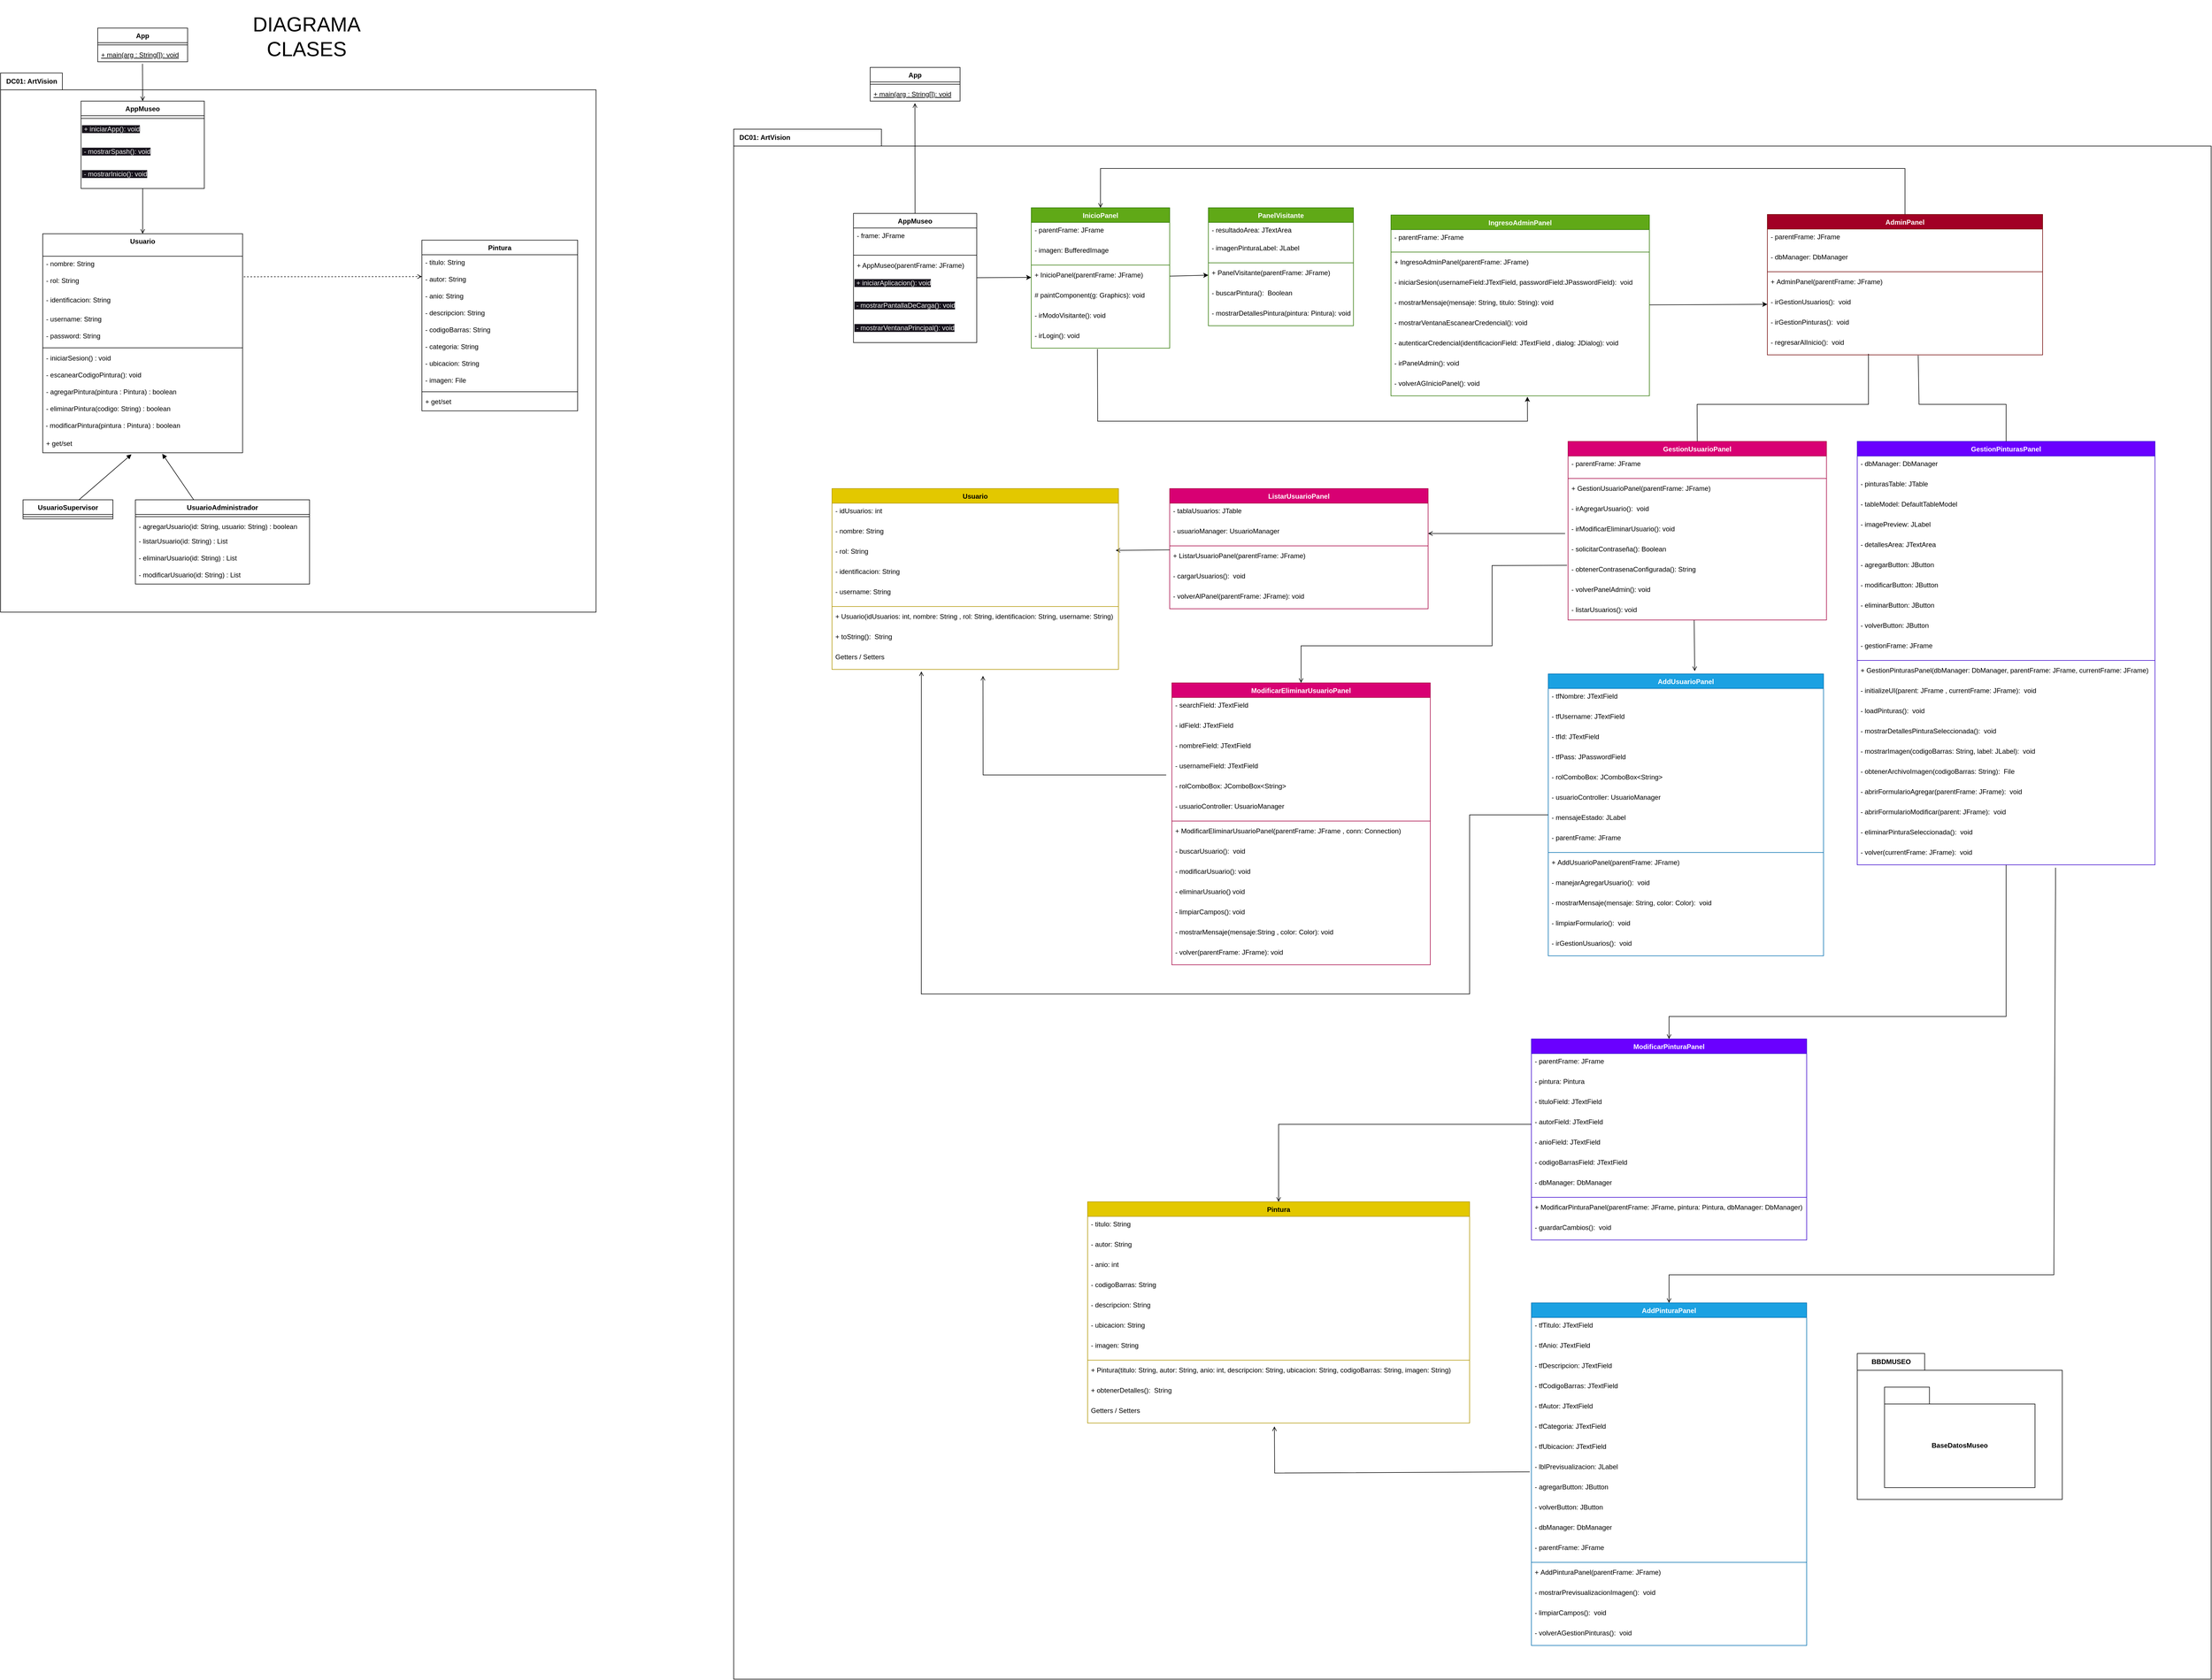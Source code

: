 <mxfile>
    <diagram id="cTtqm7gBeqMUIyKCxU2Q" name="Page-1">
        <mxGraphModel dx="-1758" dy="4049" grid="1" gridSize="10" guides="1" tooltips="1" connect="1" arrows="1" fold="1" page="1" pageScale="1" pageWidth="827" pageHeight="1169" math="0" shadow="0">
            <root>
                <mxCell id="0"/>
                <mxCell id="1" parent="0"/>
                <mxCell id="2" value="DC01: ArtVision" style="shape=folder;fontStyle=1;tabWidth=110;tabHeight=30;tabPosition=left;html=1;boundedLbl=1;labelInHeader=1;container=1;collapsible=0;" vertex="1" parent="1">
                    <mxGeometry x="3615" y="-850" width="1060" height="960" as="geometry"/>
                </mxCell>
                <mxCell id="3" value="" style="html=1;strokeColor=none;resizeWidth=1;resizeHeight=1;fillColor=none;part=1;connectable=0;allowArrows=0;deletable=0;" vertex="1" parent="2">
                    <mxGeometry width="1060" height="672.0" relative="1" as="geometry">
                        <mxPoint y="30" as="offset"/>
                    </mxGeometry>
                </mxCell>
                <mxCell id="4" style="edgeStyle=none;rounded=0;html=1;entryX=0.498;entryY=1.141;entryDx=0;entryDy=0;entryPerimeter=0;endArrow=none;endFill=0;exitX=0.5;exitY=0;exitDx=0;exitDy=0;startArrow=open;startFill=0;" edge="1" parent="1" source="44" target="43">
                    <mxGeometry relative="1" as="geometry">
                        <mxPoint x="3868" y="-740" as="sourcePoint"/>
                    </mxGeometry>
                </mxCell>
                <mxCell id="5" style="edgeStyle=none;html=1;entryX=0.5;entryY=1;entryDx=0;entryDy=0;endArrow=none;endFill=0;startArrow=open;startFill=0;" edge="1" parent="1" source="6" target="48">
                    <mxGeometry relative="1" as="geometry"/>
                </mxCell>
                <mxCell id="6" value="Usuario" style="swimlane;fontStyle=1;align=center;verticalAlign=top;childLayout=stackLayout;horizontal=1;startSize=40;horizontalStack=0;resizeParent=1;resizeParentMax=0;resizeLast=0;collapsible=1;marginBottom=0;" vertex="1" parent="1">
                    <mxGeometry x="3690.08" y="-563.784" width="355.76" height="390.0" as="geometry"/>
                </mxCell>
                <mxCell id="7" value="- nombre: String" style="text;strokeColor=none;fillColor=none;align=left;verticalAlign=top;spacingLeft=4;spacingRight=4;overflow=hidden;rotatable=0;points=[[0,0.5],[1,0.5]];portConstraint=eastwest;" vertex="1" parent="6">
                    <mxGeometry y="40" width="355.76" height="30" as="geometry"/>
                </mxCell>
                <mxCell id="8" value="- rol: String" style="text;strokeColor=none;fillColor=none;align=left;verticalAlign=top;spacingLeft=4;spacingRight=4;overflow=hidden;rotatable=0;points=[[0,0.5],[1,0.5]];portConstraint=eastwest;" vertex="1" parent="6">
                    <mxGeometry y="70" width="355.76" height="34.17" as="geometry"/>
                </mxCell>
                <mxCell id="9" value="- identificacion: String" style="text;strokeColor=none;fillColor=none;align=left;verticalAlign=top;spacingLeft=4;spacingRight=4;overflow=hidden;rotatable=0;points=[[0,0.5],[1,0.5]];portConstraint=eastwest;" vertex="1" parent="6">
                    <mxGeometry y="104.17" width="355.76" height="34.17" as="geometry"/>
                </mxCell>
                <mxCell id="10" value="- username: String" style="text;strokeColor=none;fillColor=none;align=left;verticalAlign=top;spacingLeft=4;spacingRight=4;overflow=hidden;rotatable=0;points=[[0,0.5],[1,0.5]];portConstraint=eastwest;" vertex="1" parent="6">
                    <mxGeometry y="138.34" width="355.76" height="30" as="geometry"/>
                </mxCell>
                <mxCell id="11" value="- password: String" style="text;strokeColor=none;fillColor=none;align=left;verticalAlign=top;spacingLeft=4;spacingRight=4;overflow=hidden;rotatable=0;points=[[0,0.5],[1,0.5]];portConstraint=eastwest;" vertex="1" parent="6">
                    <mxGeometry y="168.34" width="355.76" height="30" as="geometry"/>
                </mxCell>
                <mxCell id="12" value="" style="line;strokeWidth=1;fillColor=none;align=left;verticalAlign=middle;spacingTop=-1;spacingLeft=3;spacingRight=3;rotatable=0;labelPosition=right;points=[];portConstraint=eastwest;strokeColor=inherit;" vertex="1" parent="6">
                    <mxGeometry y="198.34" width="355.76" height="9.67" as="geometry"/>
                </mxCell>
                <mxCell id="13" value="- iniciarSesion() : void" style="text;strokeColor=none;fillColor=none;align=left;verticalAlign=top;spacingLeft=4;spacingRight=4;overflow=hidden;rotatable=0;points=[[0,0.5],[1,0.5]];portConstraint=eastwest;" vertex="1" parent="6">
                    <mxGeometry y="208.01" width="355.76" height="30" as="geometry"/>
                </mxCell>
                <mxCell id="14" value="- escanearCodigoPintura(): void" style="text;strokeColor=none;fillColor=none;align=left;verticalAlign=top;spacingLeft=4;spacingRight=4;overflow=hidden;rotatable=0;points=[[0,0.5],[1,0.5]];portConstraint=eastwest;" vertex="1" parent="6">
                    <mxGeometry y="238.01" width="355.76" height="30" as="geometry"/>
                </mxCell>
                <mxCell id="15" value="- agregarPintura(pintura : Pintura) : boolean" style="text;strokeColor=none;fillColor=none;align=left;verticalAlign=top;spacingLeft=4;spacingRight=4;overflow=hidden;rotatable=0;points=[[0,0.5],[1,0.5]];portConstraint=eastwest;" vertex="1" parent="6">
                    <mxGeometry y="268.01" width="355.76" height="30" as="geometry"/>
                </mxCell>
                <mxCell id="16" value="- eliminarPintura(codigo: String) : boolean" style="text;strokeColor=none;fillColor=none;align=left;verticalAlign=top;spacingLeft=4;spacingRight=4;overflow=hidden;rotatable=0;points=[[0,0.5],[1,0.5]];portConstraint=eastwest;" vertex="1" parent="6">
                    <mxGeometry y="298.01" width="355.76" height="30" as="geometry"/>
                </mxCell>
                <mxCell id="17" value="&lt;span style=&quot;&quot;&gt;&amp;nbsp;- modificarPintura(pintura : Pintura) : boolean&lt;/span&gt;" style="text;whiteSpace=wrap;html=1;" vertex="1" parent="6">
                    <mxGeometry y="328.01" width="355.76" height="31.99" as="geometry"/>
                </mxCell>
                <mxCell id="18" value="+ get/set" style="text;strokeColor=none;fillColor=none;align=left;verticalAlign=top;spacingLeft=4;spacingRight=4;overflow=hidden;rotatable=0;points=[[0,0.5],[1,0.5]];portConstraint=eastwest;" vertex="1" parent="6">
                    <mxGeometry y="360.0" width="355.76" height="30" as="geometry"/>
                </mxCell>
                <mxCell id="19" style="edgeStyle=none;html=1;entryX=0.444;entryY=1.093;entryDx=0;entryDy=0;entryPerimeter=0;endArrow=block;endFill=1;" edge="1" parent="1" source="20" target="18">
                    <mxGeometry relative="1" as="geometry"/>
                </mxCell>
                <mxCell id="20" value="UsuarioSupervisor" style="swimlane;fontStyle=1;align=center;verticalAlign=top;childLayout=stackLayout;horizontal=1;startSize=26;horizontalStack=0;resizeParent=1;resizeParentMax=0;resizeLast=0;collapsible=1;marginBottom=0;" vertex="1" parent="1">
                    <mxGeometry x="3655" y="-90.0" width="160" height="34" as="geometry"/>
                </mxCell>
                <mxCell id="21" value="" style="line;strokeWidth=1;fillColor=none;align=left;verticalAlign=middle;spacingTop=-1;spacingLeft=3;spacingRight=3;rotatable=0;labelPosition=right;points=[];portConstraint=eastwest;strokeColor=inherit;" vertex="1" parent="20">
                    <mxGeometry y="26" width="160" height="8" as="geometry"/>
                </mxCell>
                <mxCell id="22" style="edgeStyle=none;html=1;entryX=0.598;entryY=1.059;entryDx=0;entryDy=0;entryPerimeter=0;endArrow=block;endFill=1;" edge="1" parent="1" source="23" target="18">
                    <mxGeometry relative="1" as="geometry"/>
                </mxCell>
                <mxCell id="23" value="UsuarioAdministrador" style="swimlane;fontStyle=1;align=center;verticalAlign=top;childLayout=stackLayout;horizontal=1;startSize=26;horizontalStack=0;resizeParent=1;resizeParentMax=0;resizeLast=0;collapsible=1;marginBottom=0;" vertex="1" parent="1">
                    <mxGeometry x="3855" y="-90.0" width="310" height="150" as="geometry"/>
                </mxCell>
                <mxCell id="24" value="" style="line;strokeWidth=1;fillColor=none;align=left;verticalAlign=middle;spacingTop=-1;spacingLeft=3;spacingRight=3;rotatable=0;labelPosition=right;points=[];portConstraint=eastwest;strokeColor=inherit;" vertex="1" parent="23">
                    <mxGeometry y="26" width="310" height="8" as="geometry"/>
                </mxCell>
                <mxCell id="25" value="- agregarUsuario(id: String, usuario: String) : boolean " style="text;strokeColor=none;fillColor=none;align=left;verticalAlign=top;spacingLeft=4;spacingRight=4;overflow=hidden;rotatable=0;points=[[0,0.5],[1,0.5]];portConstraint=eastwest;" vertex="1" parent="23">
                    <mxGeometry y="34" width="310" height="26" as="geometry"/>
                </mxCell>
                <mxCell id="26" value="- listarUsuario(id: String) : List" style="text;strokeColor=none;fillColor=none;align=left;verticalAlign=top;spacingLeft=4;spacingRight=4;overflow=hidden;rotatable=0;points=[[0,0.5],[1,0.5]];portConstraint=eastwest;" vertex="1" parent="23">
                    <mxGeometry y="60" width="310" height="30" as="geometry"/>
                </mxCell>
                <mxCell id="27" value="- eliminarUsuario(id: String) : List" style="text;strokeColor=none;fillColor=none;align=left;verticalAlign=top;spacingLeft=4;spacingRight=4;overflow=hidden;rotatable=0;points=[[0,0.5],[1,0.5]];portConstraint=eastwest;" vertex="1" parent="23">
                    <mxGeometry y="90" width="310" height="30" as="geometry"/>
                </mxCell>
                <mxCell id="28" value="- modificarUsuario(id: String) : List" style="text;strokeColor=none;fillColor=none;align=left;verticalAlign=top;spacingLeft=4;spacingRight=4;overflow=hidden;rotatable=0;points=[[0,0.5],[1,0.5]];portConstraint=eastwest;" vertex="1" parent="23">
                    <mxGeometry y="120" width="310" height="30" as="geometry"/>
                </mxCell>
                <mxCell id="29" style="edgeStyle=none;html=1;startArrow=open;startFill=0;endArrow=none;endFill=0;exitX=0;exitY=0.487;exitDx=0;exitDy=0;exitPerimeter=0;entryX=0.998;entryY=0.194;entryDx=0;entryDy=0;entryPerimeter=0;dashed=1;" edge="1" parent="1" target="8">
                    <mxGeometry relative="1" as="geometry">
                        <mxPoint x="4364.999" y="-487.45" as="sourcePoint"/>
                        <mxPoint x="4055" y="-480" as="targetPoint"/>
                    </mxGeometry>
                </mxCell>
                <mxCell id="30" value="Pintura" style="swimlane;fontStyle=1;align=center;verticalAlign=top;childLayout=stackLayout;horizontal=1;startSize=26;horizontalStack=0;resizeParent=1;resizeParentMax=0;resizeLast=0;collapsible=1;marginBottom=0;" vertex="1" parent="1">
                    <mxGeometry x="4364.999" y="-552.41" width="277.232" height="304" as="geometry"/>
                </mxCell>
                <mxCell id="31" value="- titulo: String" style="text;strokeColor=none;fillColor=none;align=left;verticalAlign=top;spacingLeft=4;spacingRight=4;overflow=hidden;rotatable=0;points=[[0,0.5],[1,0.5]];portConstraint=eastwest;" vertex="1" parent="30">
                    <mxGeometry y="26" width="277.232" height="30" as="geometry"/>
                </mxCell>
                <mxCell id="32" value="- autor: String" style="text;strokeColor=none;fillColor=none;align=left;verticalAlign=top;spacingLeft=4;spacingRight=4;overflow=hidden;rotatable=0;points=[[0,0.5],[1,0.5]];portConstraint=eastwest;" vertex="1" parent="30">
                    <mxGeometry y="56" width="277.232" height="30" as="geometry"/>
                </mxCell>
                <mxCell id="33" value="- anio: String" style="text;strokeColor=none;fillColor=none;align=left;verticalAlign=top;spacingLeft=4;spacingRight=4;overflow=hidden;rotatable=0;points=[[0,0.5],[1,0.5]];portConstraint=eastwest;" vertex="1" parent="30">
                    <mxGeometry y="86" width="277.232" height="30" as="geometry"/>
                </mxCell>
                <mxCell id="34" value="- descripcion: String" style="text;strokeColor=none;fillColor=none;align=left;verticalAlign=top;spacingLeft=4;spacingRight=4;overflow=hidden;rotatable=0;points=[[0,0.5],[1,0.5]];portConstraint=eastwest;" vertex="1" parent="30">
                    <mxGeometry y="116" width="277.232" height="30" as="geometry"/>
                </mxCell>
                <mxCell id="35" value="- codigoBarras: String" style="text;strokeColor=none;fillColor=none;align=left;verticalAlign=top;spacingLeft=4;spacingRight=4;overflow=hidden;rotatable=0;points=[[0,0.5],[1,0.5]];portConstraint=eastwest;" vertex="1" parent="30">
                    <mxGeometry y="146" width="277.232" height="30" as="geometry"/>
                </mxCell>
                <mxCell id="36" value="- categoria: String" style="text;strokeColor=none;fillColor=none;align=left;verticalAlign=top;spacingLeft=4;spacingRight=4;overflow=hidden;rotatable=0;points=[[0,0.5],[1,0.5]];portConstraint=eastwest;" vertex="1" parent="30">
                    <mxGeometry y="176" width="277.232" height="30" as="geometry"/>
                </mxCell>
                <mxCell id="37" value="- ubicacion: String" style="text;strokeColor=none;fillColor=none;align=left;verticalAlign=top;spacingLeft=4;spacingRight=4;overflow=hidden;rotatable=0;points=[[0,0.5],[1,0.5]];portConstraint=eastwest;" vertex="1" parent="30">
                    <mxGeometry y="206" width="277.232" height="30" as="geometry"/>
                </mxCell>
                <mxCell id="38" value="- imagen: File" style="text;strokeColor=none;fillColor=none;align=left;verticalAlign=top;spacingLeft=4;spacingRight=4;overflow=hidden;rotatable=0;points=[[0,0.5],[1,0.5]];portConstraint=eastwest;" vertex="1" parent="30">
                    <mxGeometry y="236" width="277.232" height="30" as="geometry"/>
                </mxCell>
                <mxCell id="39" value="" style="line;strokeWidth=1;fillColor=none;align=left;verticalAlign=middle;spacingTop=-1;spacingLeft=3;spacingRight=3;rotatable=0;labelPosition=right;points=[];portConstraint=eastwest;strokeColor=inherit;" vertex="1" parent="30">
                    <mxGeometry y="266" width="277.232" height="8" as="geometry"/>
                </mxCell>
                <mxCell id="40" value="+ get/set" style="text;strokeColor=none;fillColor=none;align=left;verticalAlign=top;spacingLeft=4;spacingRight=4;overflow=hidden;rotatable=0;points=[[0,0.5],[1,0.5]];portConstraint=eastwest;" vertex="1" parent="30">
                    <mxGeometry y="274" width="277.232" height="30" as="geometry"/>
                </mxCell>
                <mxCell id="41" value="App" style="swimlane;fontStyle=1;align=center;verticalAlign=top;childLayout=stackLayout;horizontal=1;startSize=26;horizontalStack=0;resizeParent=1;resizeParentMax=0;resizeLast=0;collapsible=1;marginBottom=0;" vertex="1" parent="1">
                    <mxGeometry x="3787.96" y="-930.0" width="160" height="60" as="geometry"/>
                </mxCell>
                <mxCell id="42" value="" style="line;strokeWidth=1;fillColor=none;align=left;verticalAlign=middle;spacingTop=-1;spacingLeft=3;spacingRight=3;rotatable=0;labelPosition=right;points=[];portConstraint=eastwest;strokeColor=inherit;" vertex="1" parent="41">
                    <mxGeometry y="26" width="160" height="8" as="geometry"/>
                </mxCell>
                <mxCell id="43" value="+ main(arg : String[]): void" style="text;strokeColor=none;fillColor=none;align=left;verticalAlign=top;spacingLeft=4;spacingRight=4;overflow=hidden;rotatable=0;points=[[0,0.5],[1,0.5]];portConstraint=eastwest;fontStyle=4" vertex="1" parent="41">
                    <mxGeometry y="34" width="160" height="26" as="geometry"/>
                </mxCell>
                <mxCell id="44" value="AppMuseo" style="swimlane;fontStyle=1;align=center;verticalAlign=top;childLayout=stackLayout;horizontal=1;startSize=26;horizontalStack=0;resizeParent=1;resizeParentMax=0;resizeLast=0;collapsible=1;marginBottom=0;" vertex="1" parent="1">
                    <mxGeometry x="3758.239" y="-800.001" width="219.44" height="155.67" as="geometry"/>
                </mxCell>
                <mxCell id="45" value="" style="line;strokeWidth=1;fillColor=none;align=left;verticalAlign=middle;spacingTop=-1;spacingLeft=3;spacingRight=3;rotatable=0;labelPosition=right;points=[];portConstraint=eastwest;strokeColor=inherit;" vertex="1" parent="44">
                    <mxGeometry y="26" width="219.44" height="9.67" as="geometry"/>
                </mxCell>
                <mxCell id="46" value="&lt;span style=&quot;color: rgb(240, 240, 240); font-family: Helvetica; font-size: 12px; font-style: normal; font-variant-ligatures: normal; font-variant-caps: normal; font-weight: 400; letter-spacing: normal; orphans: 2; text-align: left; text-indent: 0px; text-transform: none; widows: 2; word-spacing: 0px; -webkit-text-stroke-width: 0px; background-color: rgb(24, 20, 29); text-decoration-thickness: initial; text-decoration-style: initial; text-decoration-color: initial; float: none; display: inline !important;&quot;&gt;&amp;nbsp;+ iniciarApp(): void&lt;/span&gt;" style="text;whiteSpace=wrap;html=1;" vertex="1" parent="44">
                    <mxGeometry y="35.67" width="219.44" height="40" as="geometry"/>
                </mxCell>
                <mxCell id="47" value="&lt;span style=&quot;color: rgb(240, 240, 240); font-family: Helvetica; font-size: 12px; font-style: normal; font-variant-ligatures: normal; font-variant-caps: normal; font-weight: 400; letter-spacing: normal; orphans: 2; text-align: left; text-indent: 0px; text-transform: none; widows: 2; word-spacing: 0px; -webkit-text-stroke-width: 0px; background-color: rgb(24, 20, 29); text-decoration-thickness: initial; text-decoration-style: initial; text-decoration-color: initial; float: none; display: inline !important;&quot;&gt;&amp;nbsp;- mostrarSpash(): void&lt;/span&gt;" style="text;whiteSpace=wrap;html=1;" vertex="1" parent="44">
                    <mxGeometry y="75.67" width="219.44" height="40" as="geometry"/>
                </mxCell>
                <mxCell id="48" value="&lt;span style=&quot;color: rgb(240, 240, 240); font-family: Helvetica; font-size: 12px; font-style: normal; font-variant-ligatures: normal; font-variant-caps: normal; font-weight: 400; letter-spacing: normal; orphans: 2; text-align: left; text-indent: 0px; text-transform: none; widows: 2; word-spacing: 0px; -webkit-text-stroke-width: 0px; background-color: rgb(24, 20, 29); text-decoration-thickness: initial; text-decoration-style: initial; text-decoration-color: initial; float: none; display: inline !important;&quot;&gt;&amp;nbsp;- mostrarInicio(): void&lt;/span&gt;" style="text;whiteSpace=wrap;html=1;" vertex="1" parent="44">
                    <mxGeometry y="115.67" width="219.44" height="40" as="geometry"/>
                </mxCell>
                <mxCell id="49" value="&lt;span style=&quot;font-size: 36px;&quot;&gt;DIAGRAMA CLASES&lt;/span&gt;" style="text;html=1;strokeColor=none;fillColor=none;align=center;verticalAlign=middle;whiteSpace=wrap;rounded=0;" vertex="1" parent="1">
                    <mxGeometry x="4025" y="-980" width="270" height="130" as="geometry"/>
                </mxCell>
                <mxCell id="50" value="DC01: ArtVision" style="shape=folder;fontStyle=1;tabWidth=110;tabHeight=30;tabPosition=left;html=1;boundedLbl=1;labelInHeader=1;container=1;collapsible=0;" vertex="1" parent="1">
                    <mxGeometry x="4920" y="-750" width="2630" height="2760" as="geometry"/>
                </mxCell>
                <mxCell id="51" value="" style="html=1;strokeColor=none;resizeWidth=1;resizeHeight=1;fillColor=none;part=1;connectable=0;allowArrows=0;deletable=0;" vertex="1" parent="50">
                    <mxGeometry width="2630" height="1932.0" relative="1" as="geometry">
                        <mxPoint y="30" as="offset"/>
                    </mxGeometry>
                </mxCell>
                <mxCell id="52" style="edgeStyle=none;rounded=0;html=1;entryX=0.498;entryY=1.141;entryDx=0;entryDy=0;entryPerimeter=0;endArrow=open;endFill=0;" edge="1" parent="1" source="54" target="74">
                    <mxGeometry relative="1" as="geometry"/>
                </mxCell>
                <mxCell id="53" style="edgeStyle=none;html=1;entryX=0;entryY=0.5;entryDx=0;entryDy=0;" edge="1" parent="1" source="54" target="68">
                    <mxGeometry relative="1" as="geometry"/>
                </mxCell>
                <mxCell id="54" value="AppMuseo" style="swimlane;fontStyle=1;align=center;verticalAlign=top;childLayout=stackLayout;horizontal=1;startSize=26;horizontalStack=0;resizeParent=1;resizeParentMax=0;resizeLast=0;collapsible=1;marginBottom=0;" vertex="1" parent="1">
                    <mxGeometry x="5133.239" y="-600.001" width="219.44" height="229.997" as="geometry"/>
                </mxCell>
                <mxCell id="55" value="- frame: JFrame" style="text;strokeColor=none;fillColor=none;align=left;verticalAlign=top;spacingLeft=4;spacingRight=4;overflow=hidden;rotatable=0;points=[[0,0.5],[1,0.5]];portConstraint=eastwest;fontStyle=0" vertex="1" parent="54">
                    <mxGeometry y="26" width="219.44" height="43.516" as="geometry"/>
                </mxCell>
                <mxCell id="56" value="" style="line;strokeWidth=1;fillColor=none;align=left;verticalAlign=middle;spacingTop=-1;spacingLeft=3;spacingRight=3;rotatable=0;labelPosition=right;points=[];portConstraint=eastwest;strokeColor=inherit;" vertex="1" parent="54">
                    <mxGeometry y="69.516" width="219.44" height="9.67" as="geometry"/>
                </mxCell>
                <mxCell id="57" value="+ AppMuseo(parentFrame: JFrame)" style="text;strokeColor=none;fillColor=none;align=left;verticalAlign=top;spacingLeft=4;spacingRight=4;overflow=hidden;rotatable=0;points=[[0,0.5],[1,0.5]];portConstraint=eastwest;fontStyle=0" vertex="1" parent="54">
                    <mxGeometry y="79.187" width="219.44" height="30.81" as="geometry"/>
                </mxCell>
                <mxCell id="58" value="&lt;span style=&quot;color: rgb(240, 240, 240); font-family: Helvetica; font-size: 12px; font-style: normal; font-variant-ligatures: normal; font-variant-caps: normal; font-weight: 400; letter-spacing: normal; orphans: 2; text-align: left; text-indent: 0px; text-transform: none; widows: 2; word-spacing: 0px; -webkit-text-stroke-width: 0px; background-color: rgb(24, 20, 29); text-decoration-thickness: initial; text-decoration-style: initial; text-decoration-color: initial; float: none; display: inline !important;&quot;&gt;&amp;nbsp;+ iniciarAplicacion(): void&lt;/span&gt;" style="text;whiteSpace=wrap;html=1;" vertex="1" parent="54">
                    <mxGeometry y="109.997" width="219.44" height="40" as="geometry"/>
                </mxCell>
                <mxCell id="59" value="&lt;span style=&quot;color: rgb(240, 240, 240); font-family: Helvetica; font-size: 12px; font-style: normal; font-variant-ligatures: normal; font-variant-caps: normal; font-weight: 400; letter-spacing: normal; orphans: 2; text-align: left; text-indent: 0px; text-transform: none; widows: 2; word-spacing: 0px; -webkit-text-stroke-width: 0px; background-color: rgb(24, 20, 29); text-decoration-thickness: initial; text-decoration-style: initial; text-decoration-color: initial; float: none; display: inline !important;&quot;&gt;&amp;nbsp;- mostrarPantallaDeCarga(): void&lt;/span&gt;" style="text;whiteSpace=wrap;html=1;" vertex="1" parent="54">
                    <mxGeometry y="149.997" width="219.44" height="40" as="geometry"/>
                </mxCell>
                <mxCell id="60" value="&lt;span style=&quot;color: rgb(240, 240, 240); font-family: Helvetica; font-size: 12px; font-style: normal; font-variant-ligatures: normal; font-variant-caps: normal; font-weight: 400; letter-spacing: normal; orphans: 2; text-align: left; text-indent: 0px; text-transform: none; widows: 2; word-spacing: 0px; -webkit-text-stroke-width: 0px; background-color: rgb(24, 20, 29); text-decoration-thickness: initial; text-decoration-style: initial; text-decoration-color: initial; float: none; display: inline !important;&quot;&gt;&amp;nbsp;- mostrarVentanaPrincipal(): void&lt;/span&gt;" style="text;whiteSpace=wrap;html=1;" vertex="1" parent="54">
                    <mxGeometry y="189.997" width="219.44" height="40" as="geometry"/>
                </mxCell>
                <mxCell id="61" style="edgeStyle=none;html=1;entryX=0;entryY=0.5;entryDx=0;entryDy=0;" edge="1" parent="1" source="64" target="79">
                    <mxGeometry relative="1" as="geometry"/>
                </mxCell>
                <mxCell id="62" style="edgeStyle=none;html=1;entryX=0.528;entryY=1.044;entryDx=0;entryDy=0;rounded=0;exitX=0.478;exitY=1.044;exitDx=0;exitDy=0;exitPerimeter=0;entryPerimeter=0;" edge="1" parent="1" source="71" target="92">
                    <mxGeometry relative="1" as="geometry">
                        <Array as="points">
                            <mxPoint x="5568" y="-230"/>
                            <mxPoint x="5910" y="-230"/>
                            <mxPoint x="6333" y="-230"/>
                        </Array>
                    </mxGeometry>
                </mxCell>
                <mxCell id="63" style="edgeStyle=none;rounded=0;html=1;entryX=0.5;entryY=0;entryDx=0;entryDy=0;startArrow=open;startFill=0;endArrow=none;endFill=0;exitX=0.5;exitY=0;exitDx=0;exitDy=0;" edge="1" parent="1" source="64" target="168">
                    <mxGeometry relative="1" as="geometry">
                        <Array as="points">
                            <mxPoint x="5573" y="-680"/>
                            <mxPoint x="6280" y="-680"/>
                            <mxPoint x="7005" y="-680"/>
                        </Array>
                    </mxGeometry>
                </mxCell>
                <mxCell id="64" value="InicioPanel" style="swimlane;fontStyle=1;align=center;verticalAlign=top;childLayout=stackLayout;horizontal=1;startSize=26;horizontalStack=0;resizeParent=1;resizeParentMax=0;resizeLast=0;collapsible=1;marginBottom=0;fillColor=#60a917;fontColor=#ffffff;strokeColor=#2D7600;" vertex="1" parent="1">
                    <mxGeometry x="5449.71" y="-610" width="246.43" height="250" as="geometry"/>
                </mxCell>
                <mxCell id="65" value="- parentFrame: JFrame" style="text;strokeColor=none;fillColor=none;align=left;verticalAlign=top;spacingLeft=4;spacingRight=4;overflow=hidden;rotatable=0;points=[[0,0.5],[1,0.5]];portConstraint=eastwest;" vertex="1" parent="64">
                    <mxGeometry y="26" width="246.43" height="36" as="geometry"/>
                </mxCell>
                <mxCell id="66" value="- imagen: BufferedImage" style="text;strokeColor=none;fillColor=none;align=left;verticalAlign=top;spacingLeft=4;spacingRight=4;overflow=hidden;rotatable=0;points=[[0,0.5],[1,0.5]];portConstraint=eastwest;" vertex="1" parent="64">
                    <mxGeometry y="62" width="246.43" height="36" as="geometry"/>
                </mxCell>
                <mxCell id="67" value="" style="line;strokeWidth=1;fillColor=none;align=left;verticalAlign=middle;spacingTop=-1;spacingLeft=3;spacingRight=3;rotatable=0;labelPosition=right;points=[];portConstraint=eastwest;strokeColor=inherit;" vertex="1" parent="64">
                    <mxGeometry y="98" width="246.43" height="8" as="geometry"/>
                </mxCell>
                <mxCell id="68" value="+ InicioPanel(parentFrame: JFrame)" style="text;strokeColor=none;fillColor=none;align=left;verticalAlign=top;spacingLeft=4;spacingRight=4;overflow=hidden;rotatable=0;points=[[0,0.5],[1,0.5]];portConstraint=eastwest;" vertex="1" parent="64">
                    <mxGeometry y="106" width="246.43" height="36" as="geometry"/>
                </mxCell>
                <mxCell id="69" value="# paintComponent(g: Graphics): void" style="text;strokeColor=none;fillColor=none;align=left;verticalAlign=top;spacingLeft=4;spacingRight=4;overflow=hidden;rotatable=0;points=[[0,0.5],[1,0.5]];portConstraint=eastwest;" vertex="1" parent="64">
                    <mxGeometry y="142" width="246.43" height="36" as="geometry"/>
                </mxCell>
                <mxCell id="70" value="- irModoVisitante(): void" style="text;strokeColor=none;fillColor=none;align=left;verticalAlign=top;spacingLeft=4;spacingRight=4;overflow=hidden;rotatable=0;points=[[0,0.5],[1,0.5]];portConstraint=eastwest;" vertex="1" parent="64">
                    <mxGeometry y="178" width="246.43" height="36" as="geometry"/>
                </mxCell>
                <mxCell id="71" value="- irLogin(): void" style="text;strokeColor=none;fillColor=none;align=left;verticalAlign=top;spacingLeft=4;spacingRight=4;overflow=hidden;rotatable=0;points=[[0,0.5],[1,0.5]];portConstraint=eastwest;" vertex="1" parent="64">
                    <mxGeometry y="214" width="246.43" height="36" as="geometry"/>
                </mxCell>
                <mxCell id="72" value="App" style="swimlane;fontStyle=1;align=center;verticalAlign=top;childLayout=stackLayout;horizontal=1;startSize=26;horizontalStack=0;resizeParent=1;resizeParentMax=0;resizeLast=0;collapsible=1;marginBottom=0;" vertex="1" parent="1">
                    <mxGeometry x="5162.96" y="-860" width="160" height="60" as="geometry"/>
                </mxCell>
                <mxCell id="73" value="" style="line;strokeWidth=1;fillColor=none;align=left;verticalAlign=middle;spacingTop=-1;spacingLeft=3;spacingRight=3;rotatable=0;labelPosition=right;points=[];portConstraint=eastwest;strokeColor=inherit;" vertex="1" parent="72">
                    <mxGeometry y="26" width="160" height="8" as="geometry"/>
                </mxCell>
                <mxCell id="74" value="+ main(arg : String[]): void" style="text;strokeColor=none;fillColor=none;align=left;verticalAlign=top;spacingLeft=4;spacingRight=4;overflow=hidden;rotatable=0;points=[[0,0.5],[1,0.5]];portConstraint=eastwest;fontStyle=4" vertex="1" parent="72">
                    <mxGeometry y="34" width="160" height="26" as="geometry"/>
                </mxCell>
                <mxCell id="75" value="PanelVisitante" style="swimlane;fontStyle=1;align=center;verticalAlign=top;childLayout=stackLayout;horizontal=1;startSize=26;horizontalStack=0;resizeParent=1;resizeParentMax=0;resizeLast=0;collapsible=1;marginBottom=0;fillColor=#60a917;fontColor=#ffffff;strokeColor=#2D7600;" vertex="1" parent="1">
                    <mxGeometry x="5765" y="-610" width="258.22" height="210" as="geometry"/>
                </mxCell>
                <mxCell id="76" value="- resultadoArea: JTextArea" style="text;strokeColor=none;fillColor=none;align=left;verticalAlign=top;spacingLeft=4;spacingRight=4;overflow=hidden;rotatable=0;points=[[0,0.5],[1,0.5]];portConstraint=eastwest;" vertex="1" parent="75">
                    <mxGeometry y="26" width="258.22" height="32" as="geometry"/>
                </mxCell>
                <mxCell id="77" value="- imagenPinturaLabel: JLabel" style="text;strokeColor=none;fillColor=none;align=left;verticalAlign=top;spacingLeft=4;spacingRight=4;overflow=hidden;rotatable=0;points=[[0,0.5],[1,0.5]];portConstraint=eastwest;" vertex="1" parent="75">
                    <mxGeometry y="58" width="258.22" height="36" as="geometry"/>
                </mxCell>
                <mxCell id="78" value="" style="line;strokeWidth=1;fillColor=none;align=left;verticalAlign=middle;spacingTop=-1;spacingLeft=3;spacingRight=3;rotatable=0;labelPosition=right;points=[];portConstraint=eastwest;strokeColor=inherit;" vertex="1" parent="75">
                    <mxGeometry y="94" width="258.22" height="8" as="geometry"/>
                </mxCell>
                <mxCell id="79" value="+ PanelVisitante(parentFrame: JFrame)" style="text;strokeColor=none;fillColor=none;align=left;verticalAlign=top;spacingLeft=4;spacingRight=4;overflow=hidden;rotatable=0;points=[[0,0.5],[1,0.5]];portConstraint=eastwest;" vertex="1" parent="75">
                    <mxGeometry y="102" width="258.22" height="36" as="geometry"/>
                </mxCell>
                <mxCell id="80" value="- buscarPintura():  Boolean" style="text;strokeColor=none;fillColor=none;align=left;verticalAlign=top;spacingLeft=4;spacingRight=4;overflow=hidden;rotatable=0;points=[[0,0.5],[1,0.5]];portConstraint=eastwest;" vertex="1" parent="75">
                    <mxGeometry y="138" width="258.22" height="36" as="geometry"/>
                </mxCell>
                <mxCell id="81" value="- mostrarDetallesPintura(pintura: Pintura): void" style="text;strokeColor=none;fillColor=none;align=left;verticalAlign=top;spacingLeft=4;spacingRight=4;overflow=hidden;rotatable=0;points=[[0,0.5],[1,0.5]];portConstraint=eastwest;" vertex="1" parent="75">
                    <mxGeometry y="174" width="258.22" height="36" as="geometry"/>
                </mxCell>
                <mxCell id="82" style="edgeStyle=none;rounded=0;html=1;entryX=0;entryY=0.5;entryDx=0;entryDy=0;" edge="1" parent="1" source="83" target="173">
                    <mxGeometry relative="1" as="geometry"/>
                </mxCell>
                <mxCell id="83" value="IngresoAdminPanel" style="swimlane;fontStyle=1;align=center;verticalAlign=top;childLayout=stackLayout;horizontal=1;startSize=26;horizontalStack=0;resizeParent=1;resizeParentMax=0;resizeLast=0;collapsible=1;marginBottom=0;fillColor=#60a917;fontColor=#ffffff;strokeColor=#2D7600;" vertex="1" parent="1">
                    <mxGeometry x="6090" y="-597.12" width="460" height="322" as="geometry"/>
                </mxCell>
                <mxCell id="84" value="- parentFrame: JFrame" style="text;strokeColor=none;fillColor=none;align=left;verticalAlign=top;spacingLeft=4;spacingRight=4;overflow=hidden;rotatable=0;points=[[0,0.5],[1,0.5]];portConstraint=eastwest;" vertex="1" parent="83">
                    <mxGeometry y="26" width="460" height="36" as="geometry"/>
                </mxCell>
                <mxCell id="85" value="" style="line;strokeWidth=1;fillColor=none;align=left;verticalAlign=middle;spacingTop=-1;spacingLeft=3;spacingRight=3;rotatable=0;labelPosition=right;points=[];portConstraint=eastwest;strokeColor=inherit;" vertex="1" parent="83">
                    <mxGeometry y="62" width="460" height="8" as="geometry"/>
                </mxCell>
                <mxCell id="86" value="+ IngresoAdminPanel(parentFrame: JFrame)" style="text;strokeColor=none;fillColor=none;align=left;verticalAlign=top;spacingLeft=4;spacingRight=4;overflow=hidden;rotatable=0;points=[[0,0.5],[1,0.5]];portConstraint=eastwest;" vertex="1" parent="83">
                    <mxGeometry y="70" width="460" height="36" as="geometry"/>
                </mxCell>
                <mxCell id="87" value="- iniciarSesion(usernameField:JTextField, passwordField:JPasswordField):  void" style="text;strokeColor=none;fillColor=none;align=left;verticalAlign=top;spacingLeft=4;spacingRight=4;overflow=hidden;rotatable=0;points=[[0,0.5],[1,0.5]];portConstraint=eastwest;" vertex="1" parent="83">
                    <mxGeometry y="106" width="460" height="36" as="geometry"/>
                </mxCell>
                <mxCell id="88" value="- mostrarMensaje(mensaje: String, titulo: String): void" style="text;strokeColor=none;fillColor=none;align=left;verticalAlign=top;spacingLeft=4;spacingRight=4;overflow=hidden;rotatable=0;points=[[0,0.5],[1,0.5]];portConstraint=eastwest;" vertex="1" parent="83">
                    <mxGeometry y="142" width="460" height="36" as="geometry"/>
                </mxCell>
                <mxCell id="89" value="- mostrarVentanaEscanearCredencial(): void" style="text;strokeColor=none;fillColor=none;align=left;verticalAlign=top;spacingLeft=4;spacingRight=4;overflow=hidden;rotatable=0;points=[[0,0.5],[1,0.5]];portConstraint=eastwest;" vertex="1" parent="83">
                    <mxGeometry y="178" width="460" height="36" as="geometry"/>
                </mxCell>
                <mxCell id="90" value="- autenticarCredencial(identificacionField: JTextField , dialog: JDialog): void" style="text;strokeColor=none;fillColor=none;align=left;verticalAlign=top;spacingLeft=4;spacingRight=4;overflow=hidden;rotatable=0;points=[[0,0.5],[1,0.5]];portConstraint=eastwest;" vertex="1" parent="83">
                    <mxGeometry y="214" width="460" height="36" as="geometry"/>
                </mxCell>
                <mxCell id="91" value="- irPanelAdmin(): void" style="text;strokeColor=none;fillColor=none;align=left;verticalAlign=top;spacingLeft=4;spacingRight=4;overflow=hidden;rotatable=0;points=[[0,0.5],[1,0.5]];portConstraint=eastwest;" vertex="1" parent="83">
                    <mxGeometry y="250" width="460" height="36" as="geometry"/>
                </mxCell>
                <mxCell id="92" value="- volverAGInicioPanel(): void" style="text;strokeColor=none;fillColor=none;align=left;verticalAlign=top;spacingLeft=4;spacingRight=4;overflow=hidden;rotatable=0;points=[[0,0.5],[1,0.5]];portConstraint=eastwest;" vertex="1" parent="83">
                    <mxGeometry y="286" width="460" height="36" as="geometry"/>
                </mxCell>
                <mxCell id="93" style="edgeStyle=none;rounded=0;html=1;entryX=0.527;entryY=1.319;entryDx=0;entryDy=0;startArrow=none;startFill=0;endArrow=open;endFill=0;entryPerimeter=0;exitX=-0.022;exitY=-0.167;exitDx=0;exitDy=0;exitPerimeter=0;" edge="1" parent="1" source="99" target="232">
                    <mxGeometry relative="1" as="geometry">
                        <Array as="points">
                            <mxPoint x="5364" y="400"/>
                        </Array>
                    </mxGeometry>
                </mxCell>
                <mxCell id="94" value="ModificarEliminarUsuarioPanel" style="swimlane;fontStyle=1;align=center;verticalAlign=top;childLayout=stackLayout;horizontal=1;startSize=26;horizontalStack=0;resizeParent=1;resizeParentMax=0;resizeLast=0;collapsible=1;marginBottom=0;fillColor=#d80073;fontColor=#ffffff;strokeColor=#A50040;" vertex="1" parent="1">
                    <mxGeometry x="5700" y="236" width="460" height="502" as="geometry"/>
                </mxCell>
                <mxCell id="95" value="- searchField: JTextField" style="text;strokeColor=none;fillColor=none;align=left;verticalAlign=top;spacingLeft=4;spacingRight=4;overflow=hidden;rotatable=0;points=[[0,0.5],[1,0.5]];portConstraint=eastwest;" vertex="1" parent="94">
                    <mxGeometry y="26" width="460" height="36" as="geometry"/>
                </mxCell>
                <mxCell id="96" value="- idField: JTextField" style="text;strokeColor=none;fillColor=none;align=left;verticalAlign=top;spacingLeft=4;spacingRight=4;overflow=hidden;rotatable=0;points=[[0,0.5],[1,0.5]];portConstraint=eastwest;" vertex="1" parent="94">
                    <mxGeometry y="62" width="460" height="36" as="geometry"/>
                </mxCell>
                <mxCell id="97" value="- nombreField: JTextField" style="text;strokeColor=none;fillColor=none;align=left;verticalAlign=top;spacingLeft=4;spacingRight=4;overflow=hidden;rotatable=0;points=[[0,0.5],[1,0.5]];portConstraint=eastwest;" vertex="1" parent="94">
                    <mxGeometry y="98" width="460" height="36" as="geometry"/>
                </mxCell>
                <mxCell id="98" value="- usernameField: JTextField" style="text;strokeColor=none;fillColor=none;align=left;verticalAlign=top;spacingLeft=4;spacingRight=4;overflow=hidden;rotatable=0;points=[[0,0.5],[1,0.5]];portConstraint=eastwest;" vertex="1" parent="94">
                    <mxGeometry y="134" width="460" height="36" as="geometry"/>
                </mxCell>
                <mxCell id="99" value="- rolComboBox: JComboBox&lt;String&gt;" style="text;strokeColor=none;fillColor=none;align=left;verticalAlign=top;spacingLeft=4;spacingRight=4;overflow=hidden;rotatable=0;points=[[0,0.5],[1,0.5]];portConstraint=eastwest;" vertex="1" parent="94">
                    <mxGeometry y="170" width="460" height="36" as="geometry"/>
                </mxCell>
                <mxCell id="100" value="- usuarioController: UsuarioManager" style="text;strokeColor=none;fillColor=none;align=left;verticalAlign=top;spacingLeft=4;spacingRight=4;overflow=hidden;rotatable=0;points=[[0,0.5],[1,0.5]];portConstraint=eastwest;" vertex="1" parent="94">
                    <mxGeometry y="206" width="460" height="36" as="geometry"/>
                </mxCell>
                <mxCell id="101" value="" style="line;strokeWidth=1;fillColor=none;align=left;verticalAlign=middle;spacingTop=-1;spacingLeft=3;spacingRight=3;rotatable=0;labelPosition=right;points=[];portConstraint=eastwest;strokeColor=inherit;" vertex="1" parent="94">
                    <mxGeometry y="242" width="460" height="8" as="geometry"/>
                </mxCell>
                <mxCell id="102" value="+ ModificarEliminarUsuarioPanel(parentFrame: JFrame , conn: Connection)" style="text;strokeColor=none;fillColor=none;align=left;verticalAlign=top;spacingLeft=4;spacingRight=4;overflow=hidden;rotatable=0;points=[[0,0.5],[1,0.5]];portConstraint=eastwest;" vertex="1" parent="94">
                    <mxGeometry y="250" width="460" height="36" as="geometry"/>
                </mxCell>
                <mxCell id="103" value="- buscarUsuario():  void" style="text;strokeColor=none;fillColor=none;align=left;verticalAlign=top;spacingLeft=4;spacingRight=4;overflow=hidden;rotatable=0;points=[[0,0.5],[1,0.5]];portConstraint=eastwest;" vertex="1" parent="94">
                    <mxGeometry y="286" width="460" height="36" as="geometry"/>
                </mxCell>
                <mxCell id="104" value="- modificarUsuario(): void" style="text;strokeColor=none;fillColor=none;align=left;verticalAlign=top;spacingLeft=4;spacingRight=4;overflow=hidden;rotatable=0;points=[[0,0.5],[1,0.5]];portConstraint=eastwest;" vertex="1" parent="94">
                    <mxGeometry y="322" width="460" height="36" as="geometry"/>
                </mxCell>
                <mxCell id="105" value="- eliminarUsuario() void" style="text;strokeColor=none;fillColor=none;align=left;verticalAlign=top;spacingLeft=4;spacingRight=4;overflow=hidden;rotatable=0;points=[[0,0.5],[1,0.5]];portConstraint=eastwest;" vertex="1" parent="94">
                    <mxGeometry y="358" width="460" height="36" as="geometry"/>
                </mxCell>
                <mxCell id="106" value="- limpiarCampos(): void" style="text;strokeColor=none;fillColor=none;align=left;verticalAlign=top;spacingLeft=4;spacingRight=4;overflow=hidden;rotatable=0;points=[[0,0.5],[1,0.5]];portConstraint=eastwest;" vertex="1" parent="94">
                    <mxGeometry y="394" width="460" height="36" as="geometry"/>
                </mxCell>
                <mxCell id="107" value="- mostrarMensaje(mensaje:String , color: Color): void" style="text;strokeColor=none;fillColor=none;align=left;verticalAlign=top;spacingLeft=4;spacingRight=4;overflow=hidden;rotatable=0;points=[[0,0.5],[1,0.5]];portConstraint=eastwest;" vertex="1" parent="94">
                    <mxGeometry y="430" width="460" height="36" as="geometry"/>
                </mxCell>
                <mxCell id="108" value="- volver(parentFrame: JFrame): void" style="text;strokeColor=none;fillColor=none;align=left;verticalAlign=top;spacingLeft=4;spacingRight=4;overflow=hidden;rotatable=0;points=[[0,0.5],[1,0.5]];portConstraint=eastwest;" vertex="1" parent="94">
                    <mxGeometry y="466" width="460" height="36" as="geometry"/>
                </mxCell>
                <mxCell id="109" style="edgeStyle=none;rounded=0;html=1;startArrow=none;startFill=0;endArrow=open;endFill=0;" edge="1" parent="1" source="110">
                    <mxGeometry relative="1" as="geometry">
                        <mxPoint x="5600" as="targetPoint"/>
                    </mxGeometry>
                </mxCell>
                <mxCell id="110" value="ListarUsuarioPanel" style="swimlane;fontStyle=1;align=center;verticalAlign=top;childLayout=stackLayout;horizontal=1;startSize=26;horizontalStack=0;resizeParent=1;resizeParentMax=0;resizeLast=0;collapsible=1;marginBottom=0;fillColor=#d80073;fontColor=#ffffff;strokeColor=#A50040;" vertex="1" parent="1">
                    <mxGeometry x="5696.14" y="-110" width="460" height="214" as="geometry"/>
                </mxCell>
                <mxCell id="111" value="- tablaUsuarios: JTable" style="text;strokeColor=none;fillColor=none;align=left;verticalAlign=top;spacingLeft=4;spacingRight=4;overflow=hidden;rotatable=0;points=[[0,0.5],[1,0.5]];portConstraint=eastwest;" vertex="1" parent="110">
                    <mxGeometry y="26" width="460" height="36" as="geometry"/>
                </mxCell>
                <mxCell id="112" value="- usuarioManager: UsuarioManager " style="text;strokeColor=none;fillColor=none;align=left;verticalAlign=top;spacingLeft=4;spacingRight=4;overflow=hidden;rotatable=0;points=[[0,0.5],[1,0.5]];portConstraint=eastwest;" vertex="1" parent="110">
                    <mxGeometry y="62" width="460" height="36" as="geometry"/>
                </mxCell>
                <mxCell id="113" value="" style="line;strokeWidth=1;fillColor=none;align=left;verticalAlign=middle;spacingTop=-1;spacingLeft=3;spacingRight=3;rotatable=0;labelPosition=right;points=[];portConstraint=eastwest;strokeColor=inherit;" vertex="1" parent="110">
                    <mxGeometry y="98" width="460" height="8" as="geometry"/>
                </mxCell>
                <mxCell id="114" value="+ ListarUsuarioPanel(parentFrame: JFrame)" style="text;strokeColor=none;fillColor=none;align=left;verticalAlign=top;spacingLeft=4;spacingRight=4;overflow=hidden;rotatable=0;points=[[0,0.5],[1,0.5]];portConstraint=eastwest;" vertex="1" parent="110">
                    <mxGeometry y="106" width="460" height="36" as="geometry"/>
                </mxCell>
                <mxCell id="115" value="- cargarUsuarios():  void" style="text;strokeColor=none;fillColor=none;align=left;verticalAlign=top;spacingLeft=4;spacingRight=4;overflow=hidden;rotatable=0;points=[[0,0.5],[1,0.5]];portConstraint=eastwest;" vertex="1" parent="110">
                    <mxGeometry y="142" width="460" height="36" as="geometry"/>
                </mxCell>
                <mxCell id="116" value="- volverAlPanel(parentFrame: JFrame): void" style="text;strokeColor=none;fillColor=none;align=left;verticalAlign=top;spacingLeft=4;spacingRight=4;overflow=hidden;rotatable=0;points=[[0,0.5],[1,0.5]];portConstraint=eastwest;" vertex="1" parent="110">
                    <mxGeometry y="178" width="460" height="36" as="geometry"/>
                </mxCell>
                <mxCell id="117" style="edgeStyle=none;rounded=0;html=1;entryX=0.532;entryY=-0.01;entryDx=0;entryDy=0;startArrow=none;startFill=0;endArrow=open;endFill=0;entryPerimeter=0;exitX=0.488;exitY=0.991;exitDx=0;exitDy=0;exitPerimeter=0;" edge="1" parent="1" source="129" target="177">
                    <mxGeometry relative="1" as="geometry">
                        <mxPoint x="6631" y="120" as="sourcePoint"/>
                    </mxGeometry>
                </mxCell>
                <mxCell id="118" style="edgeStyle=none;rounded=0;html=1;entryX=0.5;entryY=0;entryDx=0;entryDy=0;startArrow=none;startFill=0;endArrow=open;endFill=0;exitX=-0.004;exitY=0.183;exitDx=0;exitDy=0;exitPerimeter=0;" edge="1" parent="1" source="127" target="94">
                    <mxGeometry relative="1" as="geometry">
                        <mxPoint x="6380" y="30" as="sourcePoint"/>
                        <Array as="points">
                            <mxPoint x="6270" y="27"/>
                            <mxPoint x="6270" y="170"/>
                            <mxPoint x="5930" y="170"/>
                        </Array>
                    </mxGeometry>
                </mxCell>
                <mxCell id="119" style="edgeStyle=none;rounded=0;html=1;entryX=1;entryY=0.5;entryDx=0;entryDy=0;startArrow=none;startFill=0;endArrow=open;endFill=0;" edge="1" parent="1" target="112">
                    <mxGeometry relative="1" as="geometry">
                        <mxPoint x="6400" y="-30" as="sourcePoint"/>
                    </mxGeometry>
                </mxCell>
                <mxCell id="120" value="GestionUsuarioPanel" style="swimlane;fontStyle=1;align=center;verticalAlign=top;childLayout=stackLayout;horizontal=1;startSize=26;horizontalStack=0;resizeParent=1;resizeParentMax=0;resizeLast=0;collapsible=1;marginBottom=0;fillColor=#d80073;fontColor=#ffffff;strokeColor=#A50040;" vertex="1" parent="1">
                    <mxGeometry x="6405.24" y="-194" width="460" height="318" as="geometry"/>
                </mxCell>
                <mxCell id="121" value="- parentFrame: JFrame" style="text;strokeColor=none;fillColor=none;align=left;verticalAlign=top;spacingLeft=4;spacingRight=4;overflow=hidden;rotatable=0;points=[[0,0.5],[1,0.5]];portConstraint=eastwest;" vertex="1" parent="120">
                    <mxGeometry y="26" width="460" height="36" as="geometry"/>
                </mxCell>
                <mxCell id="122" value="" style="line;strokeWidth=1;fillColor=none;align=left;verticalAlign=middle;spacingTop=-1;spacingLeft=3;spacingRight=3;rotatable=0;labelPosition=right;points=[];portConstraint=eastwest;strokeColor=inherit;" vertex="1" parent="120">
                    <mxGeometry y="62" width="460" height="8" as="geometry"/>
                </mxCell>
                <mxCell id="123" value="+ GestionUsuarioPanel(parentFrame: JFrame)" style="text;strokeColor=none;fillColor=none;align=left;verticalAlign=top;spacingLeft=4;spacingRight=4;overflow=hidden;rotatable=0;points=[[0,0.5],[1,0.5]];portConstraint=eastwest;" vertex="1" parent="120">
                    <mxGeometry y="70" width="460" height="36" as="geometry"/>
                </mxCell>
                <mxCell id="124" value="- irAgregarUsuario():  void" style="text;strokeColor=none;fillColor=none;align=left;verticalAlign=top;spacingLeft=4;spacingRight=4;overflow=hidden;rotatable=0;points=[[0,0.5],[1,0.5]];portConstraint=eastwest;" vertex="1" parent="120">
                    <mxGeometry y="106" width="460" height="36" as="geometry"/>
                </mxCell>
                <mxCell id="125" value="- irModificarEliminarUsuario(): void" style="text;strokeColor=none;fillColor=none;align=left;verticalAlign=top;spacingLeft=4;spacingRight=4;overflow=hidden;rotatable=0;points=[[0,0.5],[1,0.5]];portConstraint=eastwest;" vertex="1" parent="120">
                    <mxGeometry y="142" width="460" height="36" as="geometry"/>
                </mxCell>
                <mxCell id="126" value="- solicitarContraseña(): Boolean" style="text;strokeColor=none;fillColor=none;align=left;verticalAlign=top;spacingLeft=4;spacingRight=4;overflow=hidden;rotatable=0;points=[[0,0.5],[1,0.5]];portConstraint=eastwest;" vertex="1" parent="120">
                    <mxGeometry y="178" width="460" height="36" as="geometry"/>
                </mxCell>
                <mxCell id="127" value="- obtenerContrasenaConfigurada(): String" style="text;strokeColor=none;fillColor=none;align=left;verticalAlign=top;spacingLeft=4;spacingRight=4;overflow=hidden;rotatable=0;points=[[0,0.5],[1,0.5]];portConstraint=eastwest;" vertex="1" parent="120">
                    <mxGeometry y="214" width="460" height="36" as="geometry"/>
                </mxCell>
                <mxCell id="128" value="- volverPanelAdmin(): void" style="text;strokeColor=none;fillColor=none;align=left;verticalAlign=top;spacingLeft=4;spacingRight=4;overflow=hidden;rotatable=0;points=[[0,0.5],[1,0.5]];portConstraint=eastwest;" vertex="1" parent="120">
                    <mxGeometry y="250" width="460" height="36" as="geometry"/>
                </mxCell>
                <mxCell id="129" value="- listarUsuarios(): void" style="text;strokeColor=none;fillColor=none;align=left;verticalAlign=top;spacingLeft=4;spacingRight=4;overflow=hidden;rotatable=0;points=[[0,0.5],[1,0.5]];portConstraint=eastwest;" vertex="1" parent="120">
                    <mxGeometry y="286" width="460" height="32" as="geometry"/>
                </mxCell>
                <mxCell id="130" style="edgeStyle=none;rounded=0;html=1;startArrow=none;startFill=0;endArrow=open;endFill=0;entryX=0.5;entryY=0;entryDx=0;entryDy=0;exitX=0;exitY=0.5;exitDx=0;exitDy=0;" edge="1" parent="1" source="135" target="211">
                    <mxGeometry relative="1" as="geometry">
                        <Array as="points">
                            <mxPoint x="6120" y="1022"/>
                            <mxPoint x="5890" y="1022"/>
                        </Array>
                    </mxGeometry>
                </mxCell>
                <mxCell id="131" value="ModificarPinturaPanel" style="swimlane;fontStyle=1;align=center;verticalAlign=top;childLayout=stackLayout;horizontal=1;startSize=26;horizontalStack=0;resizeParent=1;resizeParentMax=0;resizeLast=0;collapsible=1;marginBottom=0;fillColor=#6a00ff;fontColor=#ffffff;strokeColor=#3700CC;" vertex="1" parent="1">
                    <mxGeometry x="6340" y="870" width="490" height="358" as="geometry"/>
                </mxCell>
                <mxCell id="132" value="- parentFrame: JFrame" style="text;strokeColor=none;fillColor=none;align=left;verticalAlign=top;spacingLeft=4;spacingRight=4;overflow=hidden;rotatable=0;points=[[0,0.5],[1,0.5]];portConstraint=eastwest;" vertex="1" parent="131">
                    <mxGeometry y="26" width="490" height="36" as="geometry"/>
                </mxCell>
                <mxCell id="133" value="- pintura: Pintura" style="text;strokeColor=none;fillColor=none;align=left;verticalAlign=top;spacingLeft=4;spacingRight=4;overflow=hidden;rotatable=0;points=[[0,0.5],[1,0.5]];portConstraint=eastwest;" vertex="1" parent="131">
                    <mxGeometry y="62" width="490" height="36" as="geometry"/>
                </mxCell>
                <mxCell id="134" value="- tituloField: JTextField" style="text;strokeColor=none;fillColor=none;align=left;verticalAlign=top;spacingLeft=4;spacingRight=4;overflow=hidden;rotatable=0;points=[[0,0.5],[1,0.5]];portConstraint=eastwest;" vertex="1" parent="131">
                    <mxGeometry y="98" width="490" height="36" as="geometry"/>
                </mxCell>
                <mxCell id="135" value="- autorField: JTextField" style="text;strokeColor=none;fillColor=none;align=left;verticalAlign=top;spacingLeft=4;spacingRight=4;overflow=hidden;rotatable=0;points=[[0,0.5],[1,0.5]];portConstraint=eastwest;" vertex="1" parent="131">
                    <mxGeometry y="134" width="490" height="36" as="geometry"/>
                </mxCell>
                <mxCell id="136" value="- anioField: JTextField" style="text;strokeColor=none;fillColor=none;align=left;verticalAlign=top;spacingLeft=4;spacingRight=4;overflow=hidden;rotatable=0;points=[[0,0.5],[1,0.5]];portConstraint=eastwest;" vertex="1" parent="131">
                    <mxGeometry y="170" width="490" height="36" as="geometry"/>
                </mxCell>
                <mxCell id="137" value="- codigoBarrasField: JTextField" style="text;strokeColor=none;fillColor=none;align=left;verticalAlign=top;spacingLeft=4;spacingRight=4;overflow=hidden;rotatable=0;points=[[0,0.5],[1,0.5]];portConstraint=eastwest;" vertex="1" parent="131">
                    <mxGeometry y="206" width="490" height="36" as="geometry"/>
                </mxCell>
                <mxCell id="138" value="- dbManager: DbManager" style="text;strokeColor=none;fillColor=none;align=left;verticalAlign=top;spacingLeft=4;spacingRight=4;overflow=hidden;rotatable=0;points=[[0,0.5],[1,0.5]];portConstraint=eastwest;" vertex="1" parent="131">
                    <mxGeometry y="242" width="490" height="36" as="geometry"/>
                </mxCell>
                <mxCell id="139" value="" style="line;strokeWidth=1;fillColor=none;align=left;verticalAlign=middle;spacingTop=-1;spacingLeft=3;spacingRight=3;rotatable=0;labelPosition=right;points=[];portConstraint=eastwest;strokeColor=inherit;" vertex="1" parent="131">
                    <mxGeometry y="278" width="490" height="8" as="geometry"/>
                </mxCell>
                <mxCell id="140" value="+ ModificarPinturaPanel(parentFrame: JFrame, pintura: Pintura, dbManager: DbManager)" style="text;strokeColor=none;fillColor=none;align=left;verticalAlign=top;spacingLeft=4;spacingRight=4;overflow=hidden;rotatable=0;points=[[0,0.5],[1,0.5]];portConstraint=eastwest;" vertex="1" parent="131">
                    <mxGeometry y="286" width="490" height="36" as="geometry"/>
                </mxCell>
                <mxCell id="141" value="- guardarCambios():  void" style="text;strokeColor=none;fillColor=none;align=left;verticalAlign=top;spacingLeft=4;spacingRight=4;overflow=hidden;rotatable=0;points=[[0,0.5],[1,0.5]];portConstraint=eastwest;" vertex="1" parent="131">
                    <mxGeometry y="322" width="490" height="36" as="geometry"/>
                </mxCell>
                <mxCell id="142" style="edgeStyle=none;rounded=0;html=1;entryX=0.5;entryY=0;entryDx=0;entryDy=0;startArrow=none;startFill=0;endArrow=open;endFill=0;exitX=0.666;exitY=1.141;exitDx=0;exitDy=0;exitPerimeter=0;" edge="1" parent="1" source="165" target="193">
                    <mxGeometry relative="1" as="geometry">
                        <Array as="points">
                            <mxPoint x="7273" y="600"/>
                            <mxPoint x="7270" y="1290"/>
                            <mxPoint x="6585" y="1290"/>
                        </Array>
                    </mxGeometry>
                </mxCell>
                <mxCell id="143" style="edgeStyle=none;rounded=0;html=1;entryX=0.5;entryY=0;entryDx=0;entryDy=0;startArrow=none;startFill=0;endArrow=open;endFill=0;" edge="1" parent="1" source="165" target="131">
                    <mxGeometry relative="1" as="geometry">
                        <Array as="points">
                            <mxPoint x="7185" y="600"/>
                            <mxPoint x="7185" y="830"/>
                            <mxPoint x="6585" y="830"/>
                        </Array>
                    </mxGeometry>
                </mxCell>
                <mxCell id="144" value="GestionPinturasPanel" style="swimlane;fontStyle=1;align=center;verticalAlign=top;childLayout=stackLayout;horizontal=1;startSize=26;horizontalStack=0;resizeParent=1;resizeParentMax=0;resizeLast=0;collapsible=1;marginBottom=0;fillColor=#6a00ff;fontColor=#ffffff;strokeColor=#3700CC;" vertex="1" parent="1">
                    <mxGeometry x="6920" y="-194" width="530" height="754" as="geometry"/>
                </mxCell>
                <mxCell id="145" value="- dbManager: DbManager" style="text;strokeColor=none;fillColor=none;align=left;verticalAlign=top;spacingLeft=4;spacingRight=4;overflow=hidden;rotatable=0;points=[[0,0.5],[1,0.5]];portConstraint=eastwest;" vertex="1" parent="144">
                    <mxGeometry y="26" width="530" height="36" as="geometry"/>
                </mxCell>
                <mxCell id="146" value="- pinturasTable: JTable" style="text;strokeColor=none;fillColor=none;align=left;verticalAlign=top;spacingLeft=4;spacingRight=4;overflow=hidden;rotatable=0;points=[[0,0.5],[1,0.5]];portConstraint=eastwest;" vertex="1" parent="144">
                    <mxGeometry y="62" width="530" height="36" as="geometry"/>
                </mxCell>
                <mxCell id="147" value="- tableModel: DefaultTableModel" style="text;strokeColor=none;fillColor=none;align=left;verticalAlign=top;spacingLeft=4;spacingRight=4;overflow=hidden;rotatable=0;points=[[0,0.5],[1,0.5]];portConstraint=eastwest;" vertex="1" parent="144">
                    <mxGeometry y="98" width="530" height="36" as="geometry"/>
                </mxCell>
                <mxCell id="148" value="- imagePreview: JLabel" style="text;strokeColor=none;fillColor=none;align=left;verticalAlign=top;spacingLeft=4;spacingRight=4;overflow=hidden;rotatable=0;points=[[0,0.5],[1,0.5]];portConstraint=eastwest;" vertex="1" parent="144">
                    <mxGeometry y="134" width="530" height="36" as="geometry"/>
                </mxCell>
                <mxCell id="149" value="- detallesArea: JTextArea" style="text;strokeColor=none;fillColor=none;align=left;verticalAlign=top;spacingLeft=4;spacingRight=4;overflow=hidden;rotatable=0;points=[[0,0.5],[1,0.5]];portConstraint=eastwest;" vertex="1" parent="144">
                    <mxGeometry y="170" width="530" height="36" as="geometry"/>
                </mxCell>
                <mxCell id="150" value="- agregarButton: JButton" style="text;strokeColor=none;fillColor=none;align=left;verticalAlign=top;spacingLeft=4;spacingRight=4;overflow=hidden;rotatable=0;points=[[0,0.5],[1,0.5]];portConstraint=eastwest;" vertex="1" parent="144">
                    <mxGeometry y="206" width="530" height="36" as="geometry"/>
                </mxCell>
                <mxCell id="151" value="- modificarButton: JButton" style="text;strokeColor=none;fillColor=none;align=left;verticalAlign=top;spacingLeft=4;spacingRight=4;overflow=hidden;rotatable=0;points=[[0,0.5],[1,0.5]];portConstraint=eastwest;" vertex="1" parent="144">
                    <mxGeometry y="242" width="530" height="36" as="geometry"/>
                </mxCell>
                <mxCell id="152" value="- eliminarButton: JButton" style="text;strokeColor=none;fillColor=none;align=left;verticalAlign=top;spacingLeft=4;spacingRight=4;overflow=hidden;rotatable=0;points=[[0,0.5],[1,0.5]];portConstraint=eastwest;" vertex="1" parent="144">
                    <mxGeometry y="278" width="530" height="36" as="geometry"/>
                </mxCell>
                <mxCell id="153" value="- volverButton: JButton" style="text;strokeColor=none;fillColor=none;align=left;verticalAlign=top;spacingLeft=4;spacingRight=4;overflow=hidden;rotatable=0;points=[[0,0.5],[1,0.5]];portConstraint=eastwest;" vertex="1" parent="144">
                    <mxGeometry y="314" width="530" height="36" as="geometry"/>
                </mxCell>
                <mxCell id="154" value="- gestionFrame: JFrame" style="text;strokeColor=none;fillColor=none;align=left;verticalAlign=top;spacingLeft=4;spacingRight=4;overflow=hidden;rotatable=0;points=[[0,0.5],[1,0.5]];portConstraint=eastwest;" vertex="1" parent="144">
                    <mxGeometry y="350" width="530" height="36" as="geometry"/>
                </mxCell>
                <mxCell id="155" value="" style="line;strokeWidth=1;fillColor=none;align=left;verticalAlign=middle;spacingTop=-1;spacingLeft=3;spacingRight=3;rotatable=0;labelPosition=right;points=[];portConstraint=eastwest;strokeColor=inherit;" vertex="1" parent="144">
                    <mxGeometry y="386" width="530" height="8" as="geometry"/>
                </mxCell>
                <mxCell id="156" value="+ GestionPinturasPanel(dbManager: DbManager, parentFrame: JFrame, currentFrame: JFrame)" style="text;strokeColor=none;fillColor=none;align=left;verticalAlign=top;spacingLeft=4;spacingRight=4;overflow=hidden;rotatable=0;points=[[0,0.5],[1,0.5]];portConstraint=eastwest;" vertex="1" parent="144">
                    <mxGeometry y="394" width="530" height="36" as="geometry"/>
                </mxCell>
                <mxCell id="157" value="- initializeUI(parent: JFrame , currentFrame: JFrame):  void" style="text;strokeColor=none;fillColor=none;align=left;verticalAlign=top;spacingLeft=4;spacingRight=4;overflow=hidden;rotatable=0;points=[[0,0.5],[1,0.5]];portConstraint=eastwest;" vertex="1" parent="144">
                    <mxGeometry y="430" width="530" height="36" as="geometry"/>
                </mxCell>
                <mxCell id="158" value="- loadPinturas():  void" style="text;strokeColor=none;fillColor=none;align=left;verticalAlign=top;spacingLeft=4;spacingRight=4;overflow=hidden;rotatable=0;points=[[0,0.5],[1,0.5]];portConstraint=eastwest;" vertex="1" parent="144">
                    <mxGeometry y="466" width="530" height="36" as="geometry"/>
                </mxCell>
                <mxCell id="159" value="- mostrarDetallesPinturaSeleccionada():  void" style="text;strokeColor=none;fillColor=none;align=left;verticalAlign=top;spacingLeft=4;spacingRight=4;overflow=hidden;rotatable=0;points=[[0,0.5],[1,0.5]];portConstraint=eastwest;" vertex="1" parent="144">
                    <mxGeometry y="502" width="530" height="36" as="geometry"/>
                </mxCell>
                <mxCell id="160" value="- mostrarImagen(codigoBarras: String, label: JLabel):  void" style="text;strokeColor=none;fillColor=none;align=left;verticalAlign=top;spacingLeft=4;spacingRight=4;overflow=hidden;rotatable=0;points=[[0,0.5],[1,0.5]];portConstraint=eastwest;" vertex="1" parent="144">
                    <mxGeometry y="538" width="530" height="36" as="geometry"/>
                </mxCell>
                <mxCell id="161" value="- obtenerArchivoImagen(codigoBarras: String):  File" style="text;strokeColor=none;fillColor=none;align=left;verticalAlign=top;spacingLeft=4;spacingRight=4;overflow=hidden;rotatable=0;points=[[0,0.5],[1,0.5]];portConstraint=eastwest;" vertex="1" parent="144">
                    <mxGeometry y="574" width="530" height="36" as="geometry"/>
                </mxCell>
                <mxCell id="162" value="- abrirFormularioAgregar(parentFrame: JFrame):  void" style="text;strokeColor=none;fillColor=none;align=left;verticalAlign=top;spacingLeft=4;spacingRight=4;overflow=hidden;rotatable=0;points=[[0,0.5],[1,0.5]];portConstraint=eastwest;" vertex="1" parent="144">
                    <mxGeometry y="610" width="530" height="36" as="geometry"/>
                </mxCell>
                <mxCell id="163" value="- abrirFormularioModificar(parent: JFrame):  void" style="text;strokeColor=none;fillColor=none;align=left;verticalAlign=top;spacingLeft=4;spacingRight=4;overflow=hidden;rotatable=0;points=[[0,0.5],[1,0.5]];portConstraint=eastwest;" vertex="1" parent="144">
                    <mxGeometry y="646" width="530" height="36" as="geometry"/>
                </mxCell>
                <mxCell id="164" value="- eliminarPinturaSeleccionada():  void" style="text;strokeColor=none;fillColor=none;align=left;verticalAlign=top;spacingLeft=4;spacingRight=4;overflow=hidden;rotatable=0;points=[[0,0.5],[1,0.5]];portConstraint=eastwest;" vertex="1" parent="144">
                    <mxGeometry y="682" width="530" height="36" as="geometry"/>
                </mxCell>
                <mxCell id="165" value="- volver(currentFrame: JFrame):  void" style="text;strokeColor=none;fillColor=none;align=left;verticalAlign=top;spacingLeft=4;spacingRight=4;overflow=hidden;rotatable=0;points=[[0,0.5],[1,0.5]];portConstraint=eastwest;" vertex="1" parent="144">
                    <mxGeometry y="718" width="530" height="36" as="geometry"/>
                </mxCell>
                <mxCell id="166" style="edgeStyle=none;rounded=0;html=1;entryX=0.5;entryY=0;entryDx=0;entryDy=0;startArrow=none;startFill=0;endArrow=none;endFill=0;" edge="1" parent="1" target="120">
                    <mxGeometry relative="1" as="geometry">
                        <mxPoint x="6940" y="-350" as="sourcePoint"/>
                        <Array as="points">
                            <mxPoint x="6940" y="-260"/>
                            <mxPoint x="6635" y="-260"/>
                        </Array>
                    </mxGeometry>
                </mxCell>
                <mxCell id="167" style="edgeStyle=none;rounded=0;html=1;entryX=0.5;entryY=0;entryDx=0;entryDy=0;startArrow=none;startFill=0;endArrow=none;endFill=0;exitX=0.548;exitY=1.027;exitDx=0;exitDy=0;exitPerimeter=0;" edge="1" parent="1" source="175" target="144">
                    <mxGeometry relative="1" as="geometry">
                        <Array as="points">
                            <mxPoint x="7030" y="-260"/>
                            <mxPoint x="7185" y="-260"/>
                        </Array>
                    </mxGeometry>
                </mxCell>
                <mxCell id="168" value="AdminPanel" style="swimlane;fontStyle=1;align=center;verticalAlign=top;childLayout=stackLayout;horizontal=1;startSize=26;horizontalStack=0;resizeParent=1;resizeParentMax=0;resizeLast=0;collapsible=1;marginBottom=0;fillColor=#a20025;fontColor=#ffffff;strokeColor=#6F0000;" vertex="1" parent="1">
                    <mxGeometry x="6760" y="-598.12" width="490" height="250" as="geometry"/>
                </mxCell>
                <mxCell id="169" value="- parentFrame: JFrame" style="text;strokeColor=none;fillColor=none;align=left;verticalAlign=top;spacingLeft=4;spacingRight=4;overflow=hidden;rotatable=0;points=[[0,0.5],[1,0.5]];portConstraint=eastwest;" vertex="1" parent="168">
                    <mxGeometry y="26" width="490" height="36" as="geometry"/>
                </mxCell>
                <mxCell id="170" value="- dbManager: DbManager" style="text;strokeColor=none;fillColor=none;align=left;verticalAlign=top;spacingLeft=4;spacingRight=4;overflow=hidden;rotatable=0;points=[[0,0.5],[1,0.5]];portConstraint=eastwest;" vertex="1" parent="168">
                    <mxGeometry y="62" width="490" height="36" as="geometry"/>
                </mxCell>
                <mxCell id="171" value="" style="line;strokeWidth=1;fillColor=none;align=left;verticalAlign=middle;spacingTop=-1;spacingLeft=3;spacingRight=3;rotatable=0;labelPosition=right;points=[];portConstraint=eastwest;strokeColor=inherit;" vertex="1" parent="168">
                    <mxGeometry y="98" width="490" height="8" as="geometry"/>
                </mxCell>
                <mxCell id="172" value="+ AdminPanel(parentFrame: JFrame)" style="text;strokeColor=none;fillColor=none;align=left;verticalAlign=top;spacingLeft=4;spacingRight=4;overflow=hidden;rotatable=0;points=[[0,0.5],[1,0.5]];portConstraint=eastwest;" vertex="1" parent="168">
                    <mxGeometry y="106" width="490" height="36" as="geometry"/>
                </mxCell>
                <mxCell id="173" value="- irGestionUsuarios():  void" style="text;strokeColor=none;fillColor=none;align=left;verticalAlign=top;spacingLeft=4;spacingRight=4;overflow=hidden;rotatable=0;points=[[0,0.5],[1,0.5]];portConstraint=eastwest;" vertex="1" parent="168">
                    <mxGeometry y="142" width="490" height="36" as="geometry"/>
                </mxCell>
                <mxCell id="174" value="- irGestionPinturas():  void" style="text;strokeColor=none;fillColor=none;align=left;verticalAlign=top;spacingLeft=4;spacingRight=4;overflow=hidden;rotatable=0;points=[[0,0.5],[1,0.5]];portConstraint=eastwest;" vertex="1" parent="168">
                    <mxGeometry y="178" width="490" height="36" as="geometry"/>
                </mxCell>
                <mxCell id="175" value="- regresarAlInicio():  void" style="text;strokeColor=none;fillColor=none;align=left;verticalAlign=top;spacingLeft=4;spacingRight=4;overflow=hidden;rotatable=0;points=[[0,0.5],[1,0.5]];portConstraint=eastwest;" vertex="1" parent="168">
                    <mxGeometry y="214" width="490" height="36" as="geometry"/>
                </mxCell>
                <mxCell id="176" style="edgeStyle=none;rounded=0;html=1;entryX=0.312;entryY=1.097;entryDx=0;entryDy=0;startArrow=none;startFill=0;endArrow=open;endFill=0;entryPerimeter=0;" edge="1" parent="1" source="177" target="232">
                    <mxGeometry relative="1" as="geometry">
                        <Array as="points">
                            <mxPoint x="6230" y="471"/>
                            <mxPoint x="6230" y="790"/>
                            <mxPoint x="5254" y="790"/>
                        </Array>
                    </mxGeometry>
                </mxCell>
                <mxCell id="177" value="AddUsuarioPanel" style="swimlane;fontStyle=1;align=center;verticalAlign=top;childLayout=stackLayout;horizontal=1;startSize=26;horizontalStack=0;resizeParent=1;resizeParentMax=0;resizeLast=0;collapsible=1;marginBottom=0;fillColor=#1ba1e2;fontColor=#ffffff;strokeColor=#006EAF;" vertex="1" parent="1">
                    <mxGeometry x="6370" y="220" width="490" height="502" as="geometry"/>
                </mxCell>
                <mxCell id="178" value="- tfNombre: JTextField" style="text;strokeColor=none;fillColor=none;align=left;verticalAlign=top;spacingLeft=4;spacingRight=4;overflow=hidden;rotatable=0;points=[[0,0.5],[1,0.5]];portConstraint=eastwest;" vertex="1" parent="177">
                    <mxGeometry y="26" width="490" height="36" as="geometry"/>
                </mxCell>
                <mxCell id="179" value="- tfUsername: JTextField" style="text;strokeColor=none;fillColor=none;align=left;verticalAlign=top;spacingLeft=4;spacingRight=4;overflow=hidden;rotatable=0;points=[[0,0.5],[1,0.5]];portConstraint=eastwest;" vertex="1" parent="177">
                    <mxGeometry y="62" width="490" height="36" as="geometry"/>
                </mxCell>
                <mxCell id="180" value="- tfId: JTextField" style="text;strokeColor=none;fillColor=none;align=left;verticalAlign=top;spacingLeft=4;spacingRight=4;overflow=hidden;rotatable=0;points=[[0,0.5],[1,0.5]];portConstraint=eastwest;" vertex="1" parent="177">
                    <mxGeometry y="98" width="490" height="36" as="geometry"/>
                </mxCell>
                <mxCell id="181" value="- tfPass: JPasswordField" style="text;strokeColor=none;fillColor=none;align=left;verticalAlign=top;spacingLeft=4;spacingRight=4;overflow=hidden;rotatable=0;points=[[0,0.5],[1,0.5]];portConstraint=eastwest;" vertex="1" parent="177">
                    <mxGeometry y="134" width="490" height="36" as="geometry"/>
                </mxCell>
                <mxCell id="182" value="- rolComboBox: JComboBox&lt;String&gt;" style="text;strokeColor=none;fillColor=none;align=left;verticalAlign=top;spacingLeft=4;spacingRight=4;overflow=hidden;rotatable=0;points=[[0,0.5],[1,0.5]];portConstraint=eastwest;" vertex="1" parent="177">
                    <mxGeometry y="170" width="490" height="36" as="geometry"/>
                </mxCell>
                <mxCell id="183" value="- usuarioController: UsuarioManager" style="text;strokeColor=none;fillColor=none;align=left;verticalAlign=top;spacingLeft=4;spacingRight=4;overflow=hidden;rotatable=0;points=[[0,0.5],[1,0.5]];portConstraint=eastwest;" vertex="1" parent="177">
                    <mxGeometry y="206" width="490" height="36" as="geometry"/>
                </mxCell>
                <mxCell id="184" value="- mensajeEstado: JLabel" style="text;strokeColor=none;fillColor=none;align=left;verticalAlign=top;spacingLeft=4;spacingRight=4;overflow=hidden;rotatable=0;points=[[0,0.5],[1,0.5]];portConstraint=eastwest;" vertex="1" parent="177">
                    <mxGeometry y="242" width="490" height="36" as="geometry"/>
                </mxCell>
                <mxCell id="185" value="- parentFrame: JFrame" style="text;strokeColor=none;fillColor=none;align=left;verticalAlign=top;spacingLeft=4;spacingRight=4;overflow=hidden;rotatable=0;points=[[0,0.5],[1,0.5]];portConstraint=eastwest;" vertex="1" parent="177">
                    <mxGeometry y="278" width="490" height="36" as="geometry"/>
                </mxCell>
                <mxCell id="186" value="" style="line;strokeWidth=1;fillColor=none;align=left;verticalAlign=middle;spacingTop=-1;spacingLeft=3;spacingRight=3;rotatable=0;labelPosition=right;points=[];portConstraint=eastwest;strokeColor=inherit;" vertex="1" parent="177">
                    <mxGeometry y="314" width="490" height="8" as="geometry"/>
                </mxCell>
                <mxCell id="187" value="+ AddUsuarioPanel(parentFrame: JFrame)" style="text;strokeColor=none;fillColor=none;align=left;verticalAlign=top;spacingLeft=4;spacingRight=4;overflow=hidden;rotatable=0;points=[[0,0.5],[1,0.5]];portConstraint=eastwest;" vertex="1" parent="177">
                    <mxGeometry y="322" width="490" height="36" as="geometry"/>
                </mxCell>
                <mxCell id="188" value="- manejarAgregarUsuario():  void" style="text;strokeColor=none;fillColor=none;align=left;verticalAlign=top;spacingLeft=4;spacingRight=4;overflow=hidden;rotatable=0;points=[[0,0.5],[1,0.5]];portConstraint=eastwest;" vertex="1" parent="177">
                    <mxGeometry y="358" width="490" height="36" as="geometry"/>
                </mxCell>
                <mxCell id="189" value="- mostrarMensaje(mensaje: String, color: Color):  void" style="text;strokeColor=none;fillColor=none;align=left;verticalAlign=top;spacingLeft=4;spacingRight=4;overflow=hidden;rotatable=0;points=[[0,0.5],[1,0.5]];portConstraint=eastwest;" vertex="1" parent="177">
                    <mxGeometry y="394" width="490" height="36" as="geometry"/>
                </mxCell>
                <mxCell id="190" value="- limpiarFormulario():  void" style="text;strokeColor=none;fillColor=none;align=left;verticalAlign=top;spacingLeft=4;spacingRight=4;overflow=hidden;rotatable=0;points=[[0,0.5],[1,0.5]];portConstraint=eastwest;" vertex="1" parent="177">
                    <mxGeometry y="430" width="490" height="36" as="geometry"/>
                </mxCell>
                <mxCell id="191" value="- irGestionUsuarios():  void" style="text;strokeColor=none;fillColor=none;align=left;verticalAlign=top;spacingLeft=4;spacingRight=4;overflow=hidden;rotatable=0;points=[[0,0.5],[1,0.5]];portConstraint=eastwest;" vertex="1" parent="177">
                    <mxGeometry y="466" width="490" height="36" as="geometry"/>
                </mxCell>
                <mxCell id="192" style="edgeStyle=none;rounded=0;html=1;entryX=0.489;entryY=1.167;entryDx=0;entryDy=0;startArrow=none;startFill=0;endArrow=open;endFill=0;entryPerimeter=0;exitX=-0.006;exitY=0.635;exitDx=0;exitDy=0;exitPerimeter=0;" edge="1" parent="1" source="201" target="222">
                    <mxGeometry relative="1" as="geometry">
                        <mxPoint x="6300" y="1670" as="sourcePoint"/>
                        <Array as="points">
                            <mxPoint x="5883" y="1643"/>
                        </Array>
                    </mxGeometry>
                </mxCell>
                <mxCell id="193" value="AddPinturaPanel" style="swimlane;fontStyle=1;align=center;verticalAlign=top;childLayout=stackLayout;horizontal=1;startSize=26;horizontalStack=0;resizeParent=1;resizeParentMax=0;resizeLast=0;collapsible=1;marginBottom=0;fillColor=#1ba1e2;fontColor=#ffffff;strokeColor=#006EAF;" vertex="1" parent="1">
                    <mxGeometry x="6340" y="1340" width="490" height="610" as="geometry"/>
                </mxCell>
                <mxCell id="194" value="- tfTitulo: JTextField" style="text;strokeColor=none;fillColor=none;align=left;verticalAlign=top;spacingLeft=4;spacingRight=4;overflow=hidden;rotatable=0;points=[[0,0.5],[1,0.5]];portConstraint=eastwest;" vertex="1" parent="193">
                    <mxGeometry y="26" width="490" height="36" as="geometry"/>
                </mxCell>
                <mxCell id="195" value="- tfAnio: JTextField" style="text;strokeColor=none;fillColor=none;align=left;verticalAlign=top;spacingLeft=4;spacingRight=4;overflow=hidden;rotatable=0;points=[[0,0.5],[1,0.5]];portConstraint=eastwest;" vertex="1" parent="193">
                    <mxGeometry y="62" width="490" height="36" as="geometry"/>
                </mxCell>
                <mxCell id="196" value="- tfDescripcion: JTextField" style="text;strokeColor=none;fillColor=none;align=left;verticalAlign=top;spacingLeft=4;spacingRight=4;overflow=hidden;rotatable=0;points=[[0,0.5],[1,0.5]];portConstraint=eastwest;" vertex="1" parent="193">
                    <mxGeometry y="98" width="490" height="36" as="geometry"/>
                </mxCell>
                <mxCell id="197" value="- tfCodigoBarras: JTextField" style="text;strokeColor=none;fillColor=none;align=left;verticalAlign=top;spacingLeft=4;spacingRight=4;overflow=hidden;rotatable=0;points=[[0,0.5],[1,0.5]];portConstraint=eastwest;" vertex="1" parent="193">
                    <mxGeometry y="134" width="490" height="36" as="geometry"/>
                </mxCell>
                <mxCell id="198" value="- tfAutor: JTextField" style="text;strokeColor=none;fillColor=none;align=left;verticalAlign=top;spacingLeft=4;spacingRight=4;overflow=hidden;rotatable=0;points=[[0,0.5],[1,0.5]];portConstraint=eastwest;" vertex="1" parent="193">
                    <mxGeometry y="170" width="490" height="36" as="geometry"/>
                </mxCell>
                <mxCell id="199" value="- tfCategoria: JTextField" style="text;strokeColor=none;fillColor=none;align=left;verticalAlign=top;spacingLeft=4;spacingRight=4;overflow=hidden;rotatable=0;points=[[0,0.5],[1,0.5]];portConstraint=eastwest;" vertex="1" parent="193">
                    <mxGeometry y="206" width="490" height="36" as="geometry"/>
                </mxCell>
                <mxCell id="200" value="- tfUbicacion: JTextField" style="text;strokeColor=none;fillColor=none;align=left;verticalAlign=top;spacingLeft=4;spacingRight=4;overflow=hidden;rotatable=0;points=[[0,0.5],[1,0.5]];portConstraint=eastwest;" vertex="1" parent="193">
                    <mxGeometry y="242" width="490" height="36" as="geometry"/>
                </mxCell>
                <mxCell id="201" value="- lblPrevisualizacion: JLabel" style="text;strokeColor=none;fillColor=none;align=left;verticalAlign=top;spacingLeft=4;spacingRight=4;overflow=hidden;rotatable=0;points=[[0,0.5],[1,0.5]];portConstraint=eastwest;" vertex="1" parent="193">
                    <mxGeometry y="278" width="490" height="36" as="geometry"/>
                </mxCell>
                <mxCell id="202" value="- agregarButton: JButton" style="text;strokeColor=none;fillColor=none;align=left;verticalAlign=top;spacingLeft=4;spacingRight=4;overflow=hidden;rotatable=0;points=[[0,0.5],[1,0.5]];portConstraint=eastwest;" vertex="1" parent="193">
                    <mxGeometry y="314" width="490" height="36" as="geometry"/>
                </mxCell>
                <mxCell id="203" value="- volverButton: JButton" style="text;strokeColor=none;fillColor=none;align=left;verticalAlign=top;spacingLeft=4;spacingRight=4;overflow=hidden;rotatable=0;points=[[0,0.5],[1,0.5]];portConstraint=eastwest;" vertex="1" parent="193">
                    <mxGeometry y="350" width="490" height="36" as="geometry"/>
                </mxCell>
                <mxCell id="204" value="- dbManager: DbManager" style="text;strokeColor=none;fillColor=none;align=left;verticalAlign=top;spacingLeft=4;spacingRight=4;overflow=hidden;rotatable=0;points=[[0,0.5],[1,0.5]];portConstraint=eastwest;" vertex="1" parent="193">
                    <mxGeometry y="386" width="490" height="36" as="geometry"/>
                </mxCell>
                <mxCell id="205" value="- parentFrame: JFrame" style="text;strokeColor=none;fillColor=none;align=left;verticalAlign=top;spacingLeft=4;spacingRight=4;overflow=hidden;rotatable=0;points=[[0,0.5],[1,0.5]];portConstraint=eastwest;" vertex="1" parent="193">
                    <mxGeometry y="422" width="490" height="36" as="geometry"/>
                </mxCell>
                <mxCell id="206" value="" style="line;strokeWidth=1;fillColor=none;align=left;verticalAlign=middle;spacingTop=-1;spacingLeft=3;spacingRight=3;rotatable=0;labelPosition=right;points=[];portConstraint=eastwest;strokeColor=inherit;" vertex="1" parent="193">
                    <mxGeometry y="458" width="490" height="8" as="geometry"/>
                </mxCell>
                <mxCell id="207" value="+ AddPinturaPanel(parentFrame: JFrame)" style="text;strokeColor=none;fillColor=none;align=left;verticalAlign=top;spacingLeft=4;spacingRight=4;overflow=hidden;rotatable=0;points=[[0,0.5],[1,0.5]];portConstraint=eastwest;" vertex="1" parent="193">
                    <mxGeometry y="466" width="490" height="36" as="geometry"/>
                </mxCell>
                <mxCell id="208" value="- mostrarPrevisualizacionImagen():  void" style="text;strokeColor=none;fillColor=none;align=left;verticalAlign=top;spacingLeft=4;spacingRight=4;overflow=hidden;rotatable=0;points=[[0,0.5],[1,0.5]];portConstraint=eastwest;" vertex="1" parent="193">
                    <mxGeometry y="502" width="490" height="36" as="geometry"/>
                </mxCell>
                <mxCell id="209" value="- limpiarCampos():  void" style="text;strokeColor=none;fillColor=none;align=left;verticalAlign=top;spacingLeft=4;spacingRight=4;overflow=hidden;rotatable=0;points=[[0,0.5],[1,0.5]];portConstraint=eastwest;" vertex="1" parent="193">
                    <mxGeometry y="538" width="490" height="36" as="geometry"/>
                </mxCell>
                <mxCell id="210" value="- volverAGestionPinturas():  void" style="text;strokeColor=none;fillColor=none;align=left;verticalAlign=top;spacingLeft=4;spacingRight=4;overflow=hidden;rotatable=0;points=[[0,0.5],[1,0.5]];portConstraint=eastwest;" vertex="1" parent="193">
                    <mxGeometry y="574" width="490" height="36" as="geometry"/>
                </mxCell>
                <mxCell id="211" value="Pintura" style="swimlane;fontStyle=1;align=center;verticalAlign=top;childLayout=stackLayout;horizontal=1;startSize=26;horizontalStack=0;resizeParent=1;resizeParentMax=0;resizeLast=0;collapsible=1;marginBottom=0;fillColor=#e3c800;fontColor=#000000;strokeColor=#B09500;" vertex="1" parent="1">
                    <mxGeometry x="5550" y="1160" width="680" height="394" as="geometry"/>
                </mxCell>
                <mxCell id="212" value="- titulo: String" style="text;strokeColor=none;fillColor=none;align=left;verticalAlign=top;spacingLeft=4;spacingRight=4;overflow=hidden;rotatable=0;points=[[0,0.5],[1,0.5]];portConstraint=eastwest;" vertex="1" parent="211">
                    <mxGeometry y="26" width="680" height="36" as="geometry"/>
                </mxCell>
                <mxCell id="213" value="- autor: String" style="text;strokeColor=none;fillColor=none;align=left;verticalAlign=top;spacingLeft=4;spacingRight=4;overflow=hidden;rotatable=0;points=[[0,0.5],[1,0.5]];portConstraint=eastwest;" vertex="1" parent="211">
                    <mxGeometry y="62" width="680" height="36" as="geometry"/>
                </mxCell>
                <mxCell id="214" value="- anio: int" style="text;strokeColor=none;fillColor=none;align=left;verticalAlign=top;spacingLeft=4;spacingRight=4;overflow=hidden;rotatable=0;points=[[0,0.5],[1,0.5]];portConstraint=eastwest;" vertex="1" parent="211">
                    <mxGeometry y="98" width="680" height="36" as="geometry"/>
                </mxCell>
                <mxCell id="215" value="- codigoBarras: String" style="text;strokeColor=none;fillColor=none;align=left;verticalAlign=top;spacingLeft=4;spacingRight=4;overflow=hidden;rotatable=0;points=[[0,0.5],[1,0.5]];portConstraint=eastwest;" vertex="1" parent="211">
                    <mxGeometry y="134" width="680" height="36" as="geometry"/>
                </mxCell>
                <mxCell id="216" value="- descripcion: String" style="text;strokeColor=none;fillColor=none;align=left;verticalAlign=top;spacingLeft=4;spacingRight=4;overflow=hidden;rotatable=0;points=[[0,0.5],[1,0.5]];portConstraint=eastwest;" vertex="1" parent="211">
                    <mxGeometry y="170" width="680" height="36" as="geometry"/>
                </mxCell>
                <mxCell id="217" value="- ubicacion: String" style="text;strokeColor=none;fillColor=none;align=left;verticalAlign=top;spacingLeft=4;spacingRight=4;overflow=hidden;rotatable=0;points=[[0,0.5],[1,0.5]];portConstraint=eastwest;" vertex="1" parent="211">
                    <mxGeometry y="206" width="680" height="36" as="geometry"/>
                </mxCell>
                <mxCell id="218" value="- imagen: String" style="text;strokeColor=none;fillColor=none;align=left;verticalAlign=top;spacingLeft=4;spacingRight=4;overflow=hidden;rotatable=0;points=[[0,0.5],[1,0.5]];portConstraint=eastwest;" vertex="1" parent="211">
                    <mxGeometry y="242" width="680" height="36" as="geometry"/>
                </mxCell>
                <mxCell id="219" value="" style="line;strokeWidth=1;fillColor=none;align=left;verticalAlign=middle;spacingTop=-1;spacingLeft=3;spacingRight=3;rotatable=0;labelPosition=right;points=[];portConstraint=eastwest;strokeColor=inherit;" vertex="1" parent="211">
                    <mxGeometry y="278" width="680" height="8" as="geometry"/>
                </mxCell>
                <mxCell id="220" value="+ Pintura(titulo: String, autor: String, anio: int, descripcion: String, ubicacion: String, codigoBarras: String, imagen: String)" style="text;strokeColor=none;fillColor=none;align=left;verticalAlign=top;spacingLeft=4;spacingRight=4;overflow=hidden;rotatable=0;points=[[0,0.5],[1,0.5]];portConstraint=eastwest;" vertex="1" parent="211">
                    <mxGeometry y="286" width="680" height="36" as="geometry"/>
                </mxCell>
                <mxCell id="221" value="+ obtenerDetalles():  String" style="text;strokeColor=none;fillColor=none;align=left;verticalAlign=top;spacingLeft=4;spacingRight=4;overflow=hidden;rotatable=0;points=[[0,0.5],[1,0.5]];portConstraint=eastwest;" vertex="1" parent="211">
                    <mxGeometry y="322" width="680" height="36" as="geometry"/>
                </mxCell>
                <mxCell id="222" value="Getters / Setters" style="text;strokeColor=none;fillColor=none;align=left;verticalAlign=top;spacingLeft=4;spacingRight=4;overflow=hidden;rotatable=0;points=[[0,0.5],[1,0.5]];portConstraint=eastwest;" vertex="1" parent="211">
                    <mxGeometry y="358" width="680" height="36" as="geometry"/>
                </mxCell>
                <mxCell id="223" value="Usuario" style="swimlane;fontStyle=1;align=center;verticalAlign=top;childLayout=stackLayout;horizontal=1;startSize=26;horizontalStack=0;resizeParent=1;resizeParentMax=0;resizeLast=0;collapsible=1;marginBottom=0;fillColor=#e3c800;fontColor=#000000;strokeColor=#B09500;" vertex="1" parent="1">
                    <mxGeometry x="5095" y="-110" width="510" height="322" as="geometry"/>
                </mxCell>
                <mxCell id="224" value="- idUsuarios: int" style="text;strokeColor=none;fillColor=none;align=left;verticalAlign=top;spacingLeft=4;spacingRight=4;overflow=hidden;rotatable=0;points=[[0,0.5],[1,0.5]];portConstraint=eastwest;" vertex="1" parent="223">
                    <mxGeometry y="26" width="510" height="36" as="geometry"/>
                </mxCell>
                <mxCell id="225" value="- nombre: String" style="text;strokeColor=none;fillColor=none;align=left;verticalAlign=top;spacingLeft=4;spacingRight=4;overflow=hidden;rotatable=0;points=[[0,0.5],[1,0.5]];portConstraint=eastwest;" vertex="1" parent="223">
                    <mxGeometry y="62" width="510" height="36" as="geometry"/>
                </mxCell>
                <mxCell id="226" value="- rol: String" style="text;strokeColor=none;fillColor=none;align=left;verticalAlign=top;spacingLeft=4;spacingRight=4;overflow=hidden;rotatable=0;points=[[0,0.5],[1,0.5]];portConstraint=eastwest;" vertex="1" parent="223">
                    <mxGeometry y="98" width="510" height="36" as="geometry"/>
                </mxCell>
                <mxCell id="227" value="- identificacion: String" style="text;strokeColor=none;fillColor=none;align=left;verticalAlign=top;spacingLeft=4;spacingRight=4;overflow=hidden;rotatable=0;points=[[0,0.5],[1,0.5]];portConstraint=eastwest;" vertex="1" parent="223">
                    <mxGeometry y="134" width="510" height="36" as="geometry"/>
                </mxCell>
                <mxCell id="228" value="- username: String" style="text;strokeColor=none;fillColor=none;align=left;verticalAlign=top;spacingLeft=4;spacingRight=4;overflow=hidden;rotatable=0;points=[[0,0.5],[1,0.5]];portConstraint=eastwest;" vertex="1" parent="223">
                    <mxGeometry y="170" width="510" height="36" as="geometry"/>
                </mxCell>
                <mxCell id="229" value="" style="line;strokeWidth=1;fillColor=none;align=left;verticalAlign=middle;spacingTop=-1;spacingLeft=3;spacingRight=3;rotatable=0;labelPosition=right;points=[];portConstraint=eastwest;strokeColor=inherit;" vertex="1" parent="223">
                    <mxGeometry y="206" width="510" height="8" as="geometry"/>
                </mxCell>
                <mxCell id="230" value="+ Usuario(idUsuarios: int, nombre: String , rol: String, identificacion: String, username: String)" style="text;strokeColor=none;fillColor=none;align=left;verticalAlign=top;spacingLeft=4;spacingRight=4;overflow=hidden;rotatable=0;points=[[0,0.5],[1,0.5]];portConstraint=eastwest;" vertex="1" parent="223">
                    <mxGeometry y="214" width="510" height="36" as="geometry"/>
                </mxCell>
                <mxCell id="231" value="+ toString():  String" style="text;strokeColor=none;fillColor=none;align=left;verticalAlign=top;spacingLeft=4;spacingRight=4;overflow=hidden;rotatable=0;points=[[0,0.5],[1,0.5]];portConstraint=eastwest;" vertex="1" parent="223">
                    <mxGeometry y="250" width="510" height="36" as="geometry"/>
                </mxCell>
                <mxCell id="232" value="Getters / Setters" style="text;strokeColor=none;fillColor=none;align=left;verticalAlign=top;spacingLeft=4;spacingRight=4;overflow=hidden;rotatable=0;points=[[0,0.5],[1,0.5]];portConstraint=eastwest;" vertex="1" parent="223">
                    <mxGeometry y="286" width="510" height="36" as="geometry"/>
                </mxCell>
                <mxCell id="233" value="BBDMUSEO" style="shape=folder;fontStyle=1;tabWidth=120;tabHeight=30;tabPosition=left;html=1;boundedLbl=1;labelInHeader=1;container=1;collapsible=0;shadow=0;fillColor=default;" vertex="1" parent="1">
                    <mxGeometry x="6920" y="1430" width="365" height="260" as="geometry"/>
                </mxCell>
                <mxCell id="234" value="" style="html=1;strokeColor=none;resizeWidth=1;resizeHeight=1;fillColor=none;part=1;connectable=0;allowArrows=0;deletable=0;shadow=0;opacity=10;" vertex="1" parent="233">
                    <mxGeometry width="365" height="182" relative="1" as="geometry">
                        <mxPoint y="30" as="offset"/>
                    </mxGeometry>
                </mxCell>
                <mxCell id="235" value="BaseDatosMuseo" style="shape=folder;fontStyle=1;tabWidth=80;tabHeight=30;tabPosition=left;html=1;boundedLbl=1;" vertex="1" parent="233">
                    <mxGeometry x="48.57" y="60" width="267.85" height="178.95" as="geometry"/>
                </mxCell>
            </root>
        </mxGraphModel>
    </diagram>
</mxfile>